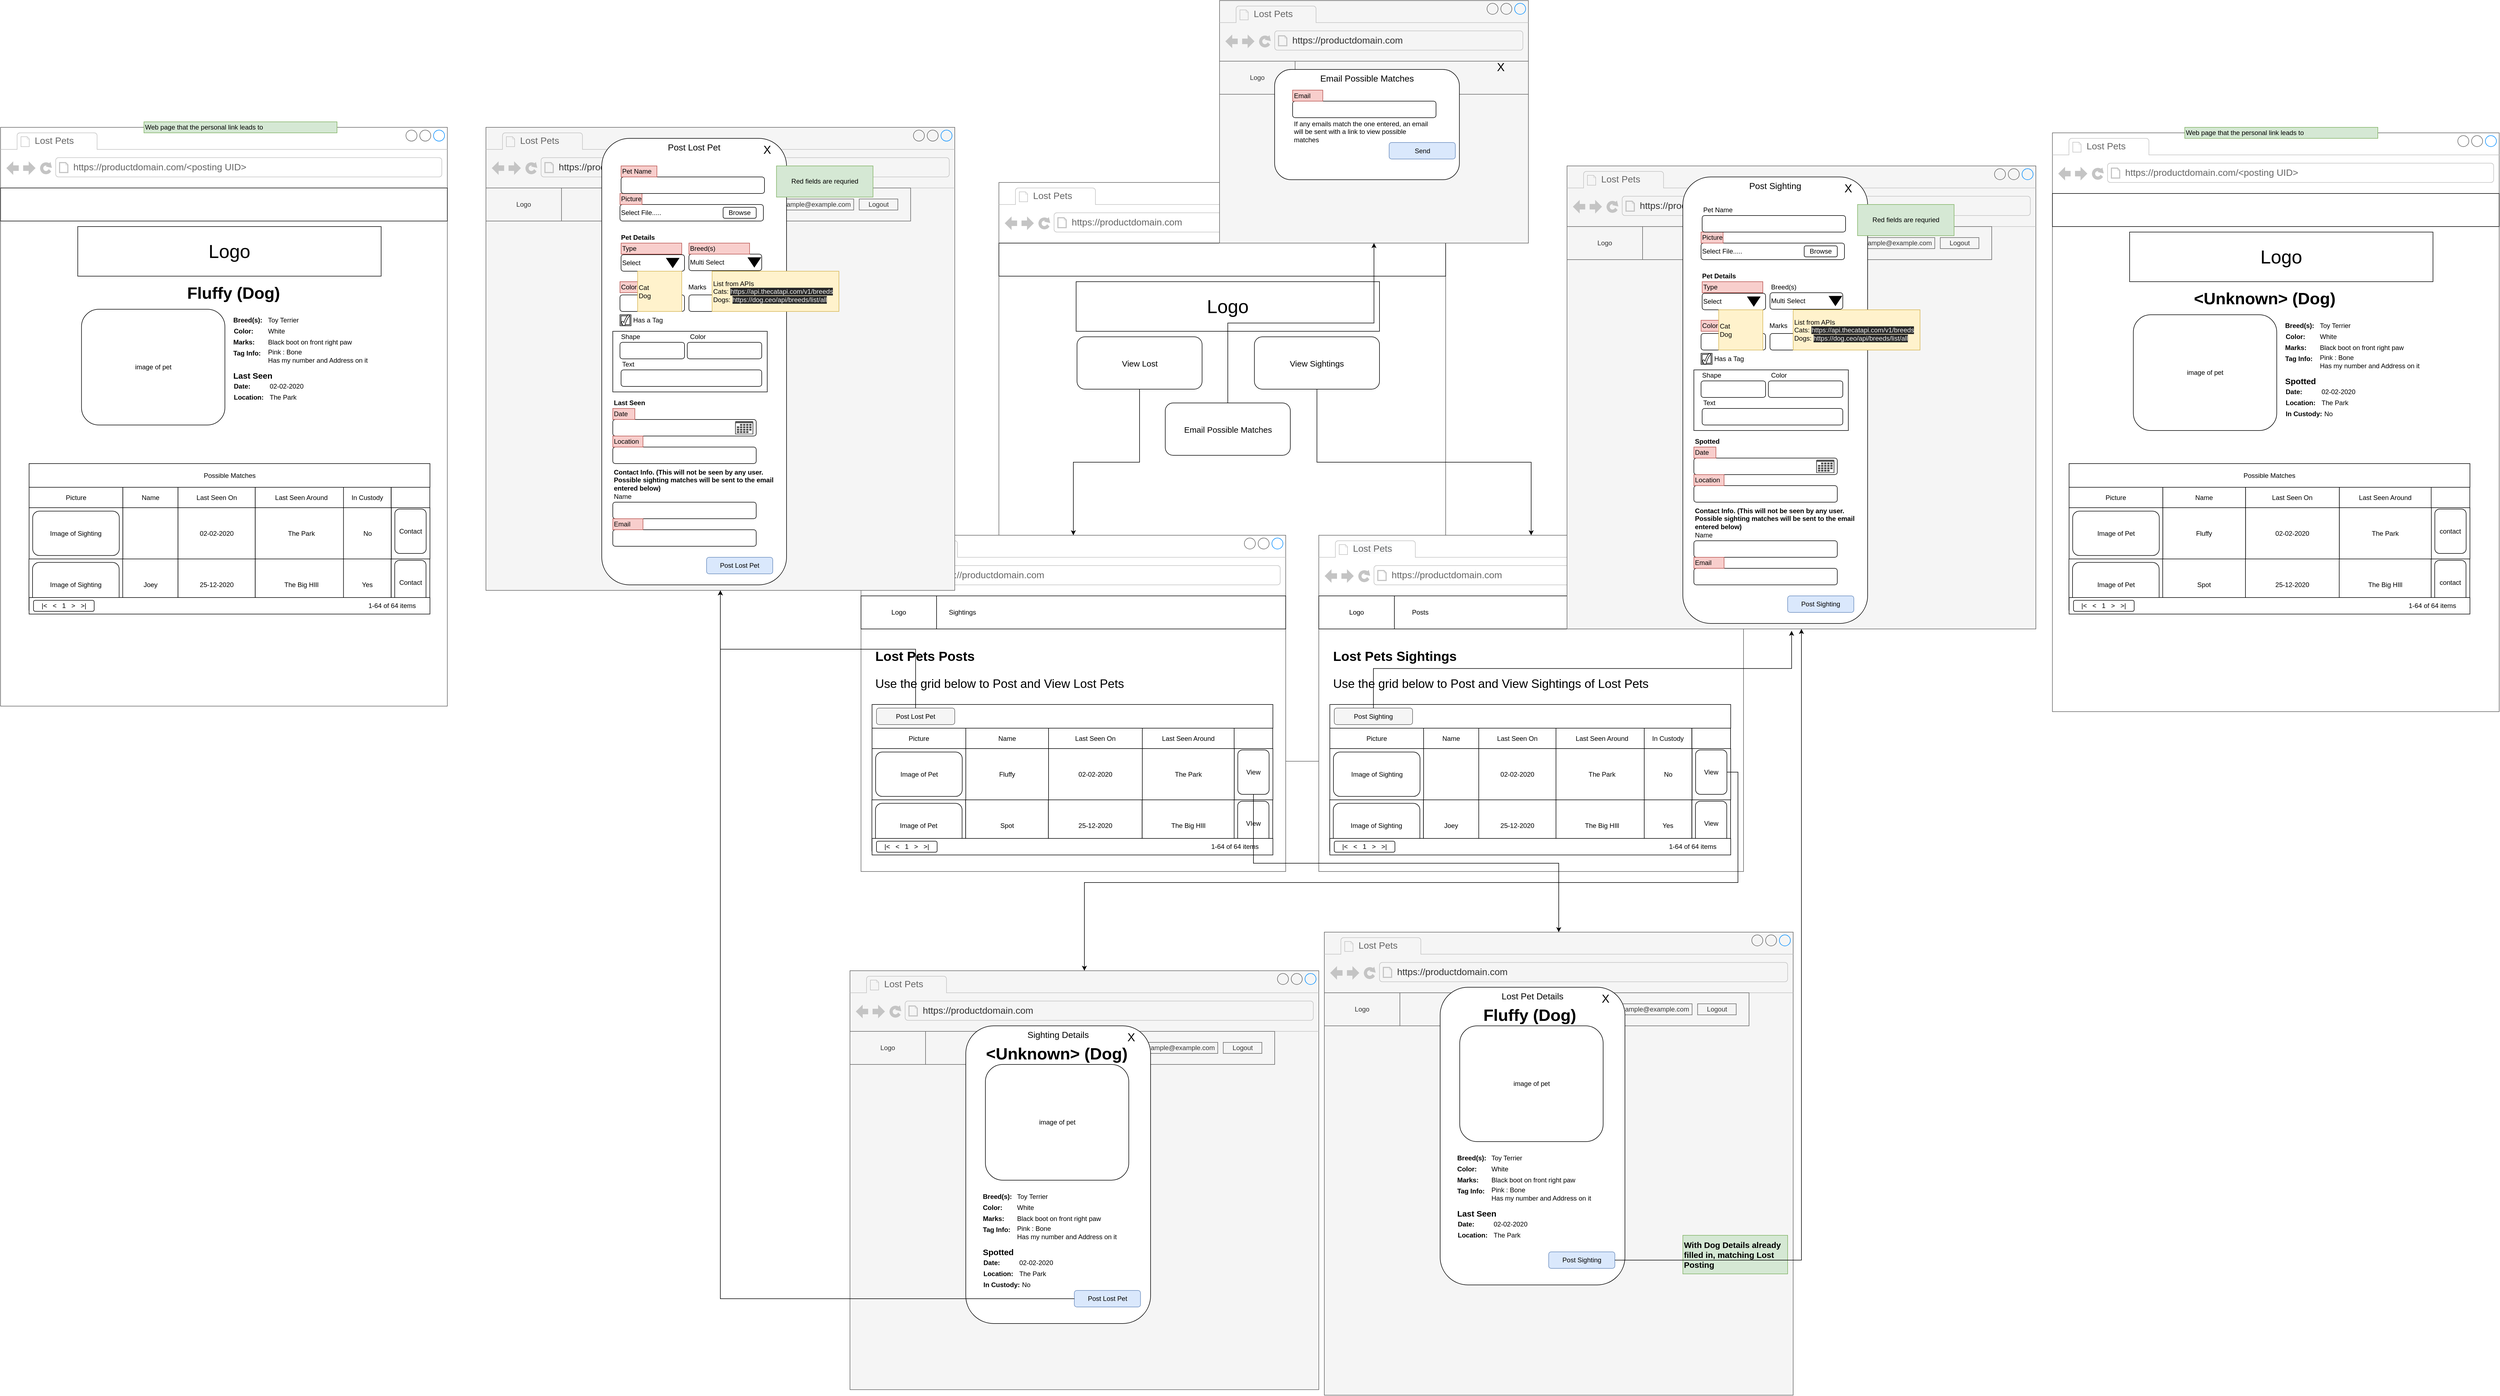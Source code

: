 <mxfile version="15.4.0" type="device"><diagram id="gIREJmB179050wdSMc82" name="Page-1"><mxGraphModel dx="3122" dy="4122" grid="1" gridSize="10" guides="1" tooltips="1" connect="1" arrows="1" fold="1" page="1" pageScale="1" pageWidth="850" pageHeight="1100" math="0" shadow="0"><root><mxCell id="0"/><mxCell id="1" parent="0"/><mxCell id="Uiz0yLbCjp74Jl3fzE-f-178" value="" style="strokeWidth=1;shadow=0;dashed=0;align=center;html=1;shape=mxgraph.mockup.containers.browserWindow;rSize=0;strokeColor=#666666;strokeColor2=#008cff;strokeColor3=#c4c4c4;mainText=,;recursiveResize=0;fontSize=17;fontStyle=1" parent="1" vertex="1"><mxGeometry x="170" y="-2070" width="810" height="1050" as="geometry"/></mxCell><mxCell id="Uiz0yLbCjp74Jl3fzE-f-179" value="Lost Pets" style="strokeWidth=1;shadow=0;dashed=0;align=center;html=1;shape=mxgraph.mockup.containers.anchor;fontSize=17;fontColor=#666666;align=left;" parent="Uiz0yLbCjp74Jl3fzE-f-178" vertex="1"><mxGeometry x="60" y="12" width="110" height="26" as="geometry"/></mxCell><mxCell id="Uiz0yLbCjp74Jl3fzE-f-180" value="https://productdomain.com" style="strokeWidth=1;shadow=0;dashed=0;align=center;html=1;shape=mxgraph.mockup.containers.anchor;rSize=0;fontSize=17;fontColor=#666666;align=left;" parent="Uiz0yLbCjp74Jl3fzE-f-178" vertex="1"><mxGeometry x="130" y="60" width="250" height="26" as="geometry"/></mxCell><mxCell id="Uiz0yLbCjp74Jl3fzE-f-181" value="" style="rounded=0;whiteSpace=wrap;html=1;strokeColor=#000000;" parent="Uiz0yLbCjp74Jl3fzE-f-178" vertex="1"><mxGeometry y="110" width="810" height="60" as="geometry"/></mxCell><mxCell id="Uiz0yLbCjp74Jl3fzE-f-220" value="&lt;font style=&quot;font-size: 15px&quot;&gt;View Sightings&lt;/font&gt;" style="rounded=1;whiteSpace=wrap;html=1;" parent="Uiz0yLbCjp74Jl3fzE-f-178" vertex="1"><mxGeometry x="463.25" y="280" width="226.75" height="95" as="geometry"/></mxCell><mxCell id="HZrwgNhDgT9YqjMa3CrF-2" value="&lt;font style=&quot;font-size: 34px&quot;&gt;Logo&lt;/font&gt;" style="rounded=0;whiteSpace=wrap;html=1;" vertex="1" parent="Uiz0yLbCjp74Jl3fzE-f-178"><mxGeometry x="140" y="180" width="550" height="90" as="geometry"/></mxCell><mxCell id="HZrwgNhDgT9YqjMa3CrF-5" value="&lt;font style=&quot;font-size: 15px&quot;&gt;View Lost&lt;/font&gt;" style="rounded=1;whiteSpace=wrap;html=1;" vertex="1" parent="Uiz0yLbCjp74Jl3fzE-f-178"><mxGeometry x="141.63" y="280" width="226.75" height="95" as="geometry"/></mxCell><mxCell id="HZrwgNhDgT9YqjMa3CrF-605" value="&lt;font style=&quot;font-size: 15px&quot;&gt;Email Possible Matches&lt;/font&gt;" style="rounded=1;whiteSpace=wrap;html=1;" vertex="1" parent="Uiz0yLbCjp74Jl3fzE-f-178"><mxGeometry x="301.62" y="400" width="226.75" height="95" as="geometry"/></mxCell><mxCell id="Uiz0yLbCjp74Jl3fzE-f-508" value="" style="strokeWidth=1;shadow=0;dashed=0;align=center;html=1;shape=mxgraph.mockup.containers.browserWindow;rSize=0;strokeColor=#666666;strokeColor2=#008cff;strokeColor3=#c4c4c4;mainText=,;recursiveResize=0;fontSize=17;fontStyle=1;fillColor=#f5f5f5;fontColor=#333333;" parent="1" vertex="1"><mxGeometry x="760" y="-710" width="850" height="840" as="geometry"/></mxCell><mxCell id="Uiz0yLbCjp74Jl3fzE-f-509" value="&lt;span style=&quot;color: rgb(102 , 102 , 102)&quot;&gt;Lost Pets&lt;/span&gt;" style="strokeWidth=1;shadow=0;dashed=0;align=center;html=1;shape=mxgraph.mockup.containers.anchor;fontSize=17;fontColor=#333333;align=left;fillColor=#f5f5f5;strokeColor=#666666;" parent="Uiz0yLbCjp74Jl3fzE-f-508" vertex="1"><mxGeometry x="60" y="12" width="110" height="26" as="geometry"/></mxCell><mxCell id="Uiz0yLbCjp74Jl3fzE-f-510" value="https://productdomain.com" style="strokeWidth=1;shadow=0;dashed=0;align=center;html=1;shape=mxgraph.mockup.containers.anchor;rSize=0;fontSize=17;fontColor=#333333;align=left;fillColor=#f5f5f5;strokeColor=#666666;" parent="Uiz0yLbCjp74Jl3fzE-f-508" vertex="1"><mxGeometry x="130" y="60" width="250" height="26" as="geometry"/></mxCell><mxCell id="Uiz0yLbCjp74Jl3fzE-f-511" value="" style="rounded=0;whiteSpace=wrap;html=1;strokeColor=#666666;fillColor=#f5f5f5;fontColor=#333333;" parent="Uiz0yLbCjp74Jl3fzE-f-508" vertex="1"><mxGeometry y="110" width="770" height="60" as="geometry"/></mxCell><mxCell id="Uiz0yLbCjp74Jl3fzE-f-512" value="Logo" style="rounded=0;whiteSpace=wrap;html=1;align=center;fillColor=#f5f5f5;strokeColor=#666666;fontColor=#333333;" parent="Uiz0yLbCjp74Jl3fzE-f-508" vertex="1"><mxGeometry y="110" width="137" height="60" as="geometry"/></mxCell><mxCell id="Uiz0yLbCjp74Jl3fzE-f-513" value="Logout" style="text;html=1;strokeColor=#666666;fillColor=#f5f5f5;align=center;verticalAlign=middle;whiteSpace=wrap;rounded=0;fontColor=#333333;" parent="Uiz0yLbCjp74Jl3fzE-f-508" vertex="1"><mxGeometry x="676.75" y="130" width="70" height="20" as="geometry"/></mxCell><mxCell id="Uiz0yLbCjp74Jl3fzE-f-516" value="example@example.com" style="text;html=1;strokeColor=#666666;fillColor=#f5f5f5;align=center;verticalAlign=middle;whiteSpace=wrap;rounded=0;fontColor=#333333;" parent="Uiz0yLbCjp74Jl3fzE-f-508" vertex="1"><mxGeometry x="526.75" y="130" width="140" height="20" as="geometry"/></mxCell><mxCell id="Uiz0yLbCjp74Jl3fzE-f-277" value="Lost Pet Details" style="rounded=1;whiteSpace=wrap;html=1;verticalAlign=top;align=center;fontSize=16;" parent="Uiz0yLbCjp74Jl3fzE-f-508" vertex="1"><mxGeometry x="210" y="100" width="335" height="540" as="geometry"/></mxCell><mxCell id="Uiz0yLbCjp74Jl3fzE-f-278" value="X" style="text;html=1;strokeColor=none;fillColor=none;align=center;verticalAlign=middle;whiteSpace=wrap;rounded=0;fontSize=21;" parent="Uiz0yLbCjp74Jl3fzE-f-508" vertex="1"><mxGeometry x="485" y="100" width="50" height="40" as="geometry"/></mxCell><mxCell id="Uiz0yLbCjp74Jl3fzE-f-286" value="&lt;b&gt;Breed(s):&lt;/b&gt;" style="text;html=1;strokeColor=none;fillColor=none;align=left;verticalAlign=middle;whiteSpace=wrap;rounded=0;fontSize=12;" parent="Uiz0yLbCjp74Jl3fzE-f-508" vertex="1"><mxGeometry x="238.75" y="400" width="61.25" height="20" as="geometry"/></mxCell><mxCell id="Uiz0yLbCjp74Jl3fzE-f-290" value="Post Sighting" style="rounded=1;whiteSpace=wrap;html=1;fillColor=#dae8fc;fontSize=12;align=center;strokeColor=#6c8ebf;" parent="Uiz0yLbCjp74Jl3fzE-f-508" vertex="1"><mxGeometry x="406.75" y="580" width="120" height="30" as="geometry"/></mxCell><mxCell id="HZrwgNhDgT9YqjMa3CrF-218" value="image of pet" style="rounded=1;whiteSpace=wrap;html=1;fontSize=12;align=center;" vertex="1" parent="Uiz0yLbCjp74Jl3fzE-f-508"><mxGeometry x="245.5" y="170" width="260" height="210" as="geometry"/></mxCell><mxCell id="HZrwgNhDgT9YqjMa3CrF-226" value="&lt;b&gt;Color:&lt;/b&gt;" style="text;html=1;strokeColor=none;fillColor=none;align=left;verticalAlign=middle;whiteSpace=wrap;rounded=0;fontSize=12;" vertex="1" parent="Uiz0yLbCjp74Jl3fzE-f-508"><mxGeometry x="239.25" y="420" width="40" height="20" as="geometry"/></mxCell><mxCell id="HZrwgNhDgT9YqjMa3CrF-230" value="&lt;b&gt;Marks:&lt;/b&gt;" style="text;html=1;strokeColor=none;fillColor=none;align=left;verticalAlign=middle;whiteSpace=wrap;rounded=0;fontSize=12;" vertex="1" parent="Uiz0yLbCjp74Jl3fzE-f-508"><mxGeometry x="238.75" y="440" width="40" height="20" as="geometry"/></mxCell><mxCell id="HZrwgNhDgT9YqjMa3CrF-232" value="&lt;font style=&quot;font-size: 15px&quot;&gt;Last Seen&lt;/font&gt;" style="text;html=1;strokeColor=none;fillColor=none;align=left;verticalAlign=middle;whiteSpace=wrap;rounded=0;fontStyle=1" vertex="1" parent="Uiz0yLbCjp74Jl3fzE-f-508"><mxGeometry x="238.75" y="500" width="75" height="20" as="geometry"/></mxCell><mxCell id="HZrwgNhDgT9YqjMa3CrF-237" value="&lt;b&gt;&lt;font style=&quot;font-size: 30px&quot;&gt;Fluffy (Dog)&lt;/font&gt;&lt;/b&gt;" style="text;html=1;strokeColor=none;fillColor=none;align=center;verticalAlign=middle;whiteSpace=wrap;rounded=0;fontSize=12;" vertex="1" parent="Uiz0yLbCjp74Jl3fzE-f-508"><mxGeometry x="245" y="130" width="255" height="40" as="geometry"/></mxCell><mxCell id="HZrwgNhDgT9YqjMa3CrF-294" value="Toy Terrier" style="text;html=1;strokeColor=none;fillColor=none;align=left;verticalAlign=middle;whiteSpace=wrap;rounded=0;fontSize=12;" vertex="1" parent="Uiz0yLbCjp74Jl3fzE-f-508"><mxGeometry x="301.25" y="400" width="110" height="20" as="geometry"/></mxCell><mxCell id="HZrwgNhDgT9YqjMa3CrF-296" value="White" style="text;html=1;strokeColor=none;fillColor=none;align=left;verticalAlign=middle;whiteSpace=wrap;rounded=0;fontSize=12;" vertex="1" parent="Uiz0yLbCjp74Jl3fzE-f-508"><mxGeometry x="301.25" y="420" width="110" height="20" as="geometry"/></mxCell><mxCell id="HZrwgNhDgT9YqjMa3CrF-297" value="Black boot on front right paw" style="text;html=1;strokeColor=none;fillColor=none;align=left;verticalAlign=middle;whiteSpace=wrap;rounded=0;fontSize=12;" vertex="1" parent="Uiz0yLbCjp74Jl3fzE-f-508"><mxGeometry x="301.25" y="440" width="215" height="20" as="geometry"/></mxCell><mxCell id="HZrwgNhDgT9YqjMa3CrF-298" value="&lt;b&gt;Tag Info:&lt;/b&gt;" style="text;html=1;strokeColor=none;fillColor=none;align=left;verticalAlign=middle;whiteSpace=wrap;rounded=0;fontSize=12;" vertex="1" parent="Uiz0yLbCjp74Jl3fzE-f-508"><mxGeometry x="238.75" y="460" width="57.5" height="20" as="geometry"/></mxCell><mxCell id="HZrwgNhDgT9YqjMa3CrF-299" value="Pink : Bone&lt;br&gt;Has my number and Address on it" style="text;html=1;strokeColor=none;fillColor=none;align=left;verticalAlign=middle;whiteSpace=wrap;rounded=0;fontSize=12;" vertex="1" parent="Uiz0yLbCjp74Jl3fzE-f-508"><mxGeometry x="301.25" y="460" width="215" height="30" as="geometry"/></mxCell><mxCell id="HZrwgNhDgT9YqjMa3CrF-301" value="&lt;b&gt;Date:&lt;/b&gt;" style="text;html=1;strokeColor=none;fillColor=none;align=left;verticalAlign=middle;whiteSpace=wrap;rounded=0;fontSize=12;" vertex="1" parent="Uiz0yLbCjp74Jl3fzE-f-508"><mxGeometry x="240" y="520" width="61.25" height="20" as="geometry"/></mxCell><mxCell id="HZrwgNhDgT9YqjMa3CrF-303" value="&lt;b&gt;Location:&lt;/b&gt;" style="text;html=1;strokeColor=none;fillColor=none;align=left;verticalAlign=middle;whiteSpace=wrap;rounded=0;fontSize=12;" vertex="1" parent="Uiz0yLbCjp74Jl3fzE-f-508"><mxGeometry x="240" y="540" width="61.25" height="20" as="geometry"/></mxCell><mxCell id="HZrwgNhDgT9YqjMa3CrF-304" value="02-02-2020" style="text;html=1;strokeColor=none;fillColor=none;align=left;verticalAlign=middle;whiteSpace=wrap;rounded=0;fontSize=12;" vertex="1" parent="Uiz0yLbCjp74Jl3fzE-f-508"><mxGeometry x="305" y="520" width="110" height="20" as="geometry"/></mxCell><mxCell id="HZrwgNhDgT9YqjMa3CrF-305" value="The Park" style="text;html=1;strokeColor=none;fillColor=none;align=left;verticalAlign=middle;whiteSpace=wrap;rounded=0;fontSize=12;" vertex="1" parent="Uiz0yLbCjp74Jl3fzE-f-508"><mxGeometry x="305" y="540" width="110" height="20" as="geometry"/></mxCell><mxCell id="HZrwgNhDgT9YqjMa3CrF-417" value="&lt;font style=&quot;font-size: 15px&quot;&gt;With Dog Details already filled in, matching Lost Posting&lt;/font&gt;" style="text;html=1;strokeColor=#82b366;fillColor=#d5e8d4;align=left;verticalAlign=middle;whiteSpace=wrap;rounded=0;fontStyle=1" vertex="1" parent="Uiz0yLbCjp74Jl3fzE-f-508"><mxGeometry x="650" y="550" width="190" height="70" as="geometry"/></mxCell><mxCell id="HZrwgNhDgT9YqjMa3CrF-7" value="" style="strokeWidth=1;shadow=0;dashed=0;align=center;html=1;shape=mxgraph.mockup.containers.browserWindow;rSize=0;strokeColor=#666666;strokeColor2=#008cff;strokeColor3=#c4c4c4;mainText=,;recursiveResize=0;fontSize=17;fontStyle=1" vertex="1" parent="1"><mxGeometry x="-80" y="-1430" width="770" height="610" as="geometry"/></mxCell><mxCell id="HZrwgNhDgT9YqjMa3CrF-8" value="Product" style="strokeWidth=1;shadow=0;dashed=0;align=center;html=1;shape=mxgraph.mockup.containers.anchor;fontSize=17;fontColor=#666666;align=left;" vertex="1" parent="HZrwgNhDgT9YqjMa3CrF-7"><mxGeometry x="60" y="12" width="110" height="26" as="geometry"/></mxCell><mxCell id="HZrwgNhDgT9YqjMa3CrF-9" value="https://productdomain.com" style="strokeWidth=1;shadow=0;dashed=0;align=center;html=1;shape=mxgraph.mockup.containers.anchor;rSize=0;fontSize=17;fontColor=#666666;align=left;" vertex="1" parent="HZrwgNhDgT9YqjMa3CrF-7"><mxGeometry x="130" y="60" width="250" height="26" as="geometry"/></mxCell><mxCell id="HZrwgNhDgT9YqjMa3CrF-10" value="" style="rounded=0;whiteSpace=wrap;html=1;strokeColor=#000000;" vertex="1" parent="HZrwgNhDgT9YqjMa3CrF-7"><mxGeometry y="110" width="770" height="60" as="geometry"/></mxCell><mxCell id="HZrwgNhDgT9YqjMa3CrF-11" value="Logo" style="rounded=0;whiteSpace=wrap;html=1;align=center;" vertex="1" parent="HZrwgNhDgT9YqjMa3CrF-7"><mxGeometry y="110" width="137" height="60" as="geometry"/></mxCell><mxCell id="HZrwgNhDgT9YqjMa3CrF-12" value="Sightings" style="text;html=1;strokeColor=none;fillColor=none;align=center;verticalAlign=middle;whiteSpace=wrap;rounded=0;" vertex="1" parent="HZrwgNhDgT9YqjMa3CrF-7"><mxGeometry x="149.25" y="130" width="70" height="20" as="geometry"/></mxCell><mxCell id="HZrwgNhDgT9YqjMa3CrF-13" value="Lost Pets Posts" style="text;html=1;strokeColor=none;fillColor=none;align=left;verticalAlign=middle;whiteSpace=wrap;rounded=0;fontSize=24;fontStyle=1" vertex="1" parent="HZrwgNhDgT9YqjMa3CrF-7"><mxGeometry x="24.25" y="200" width="320" height="40" as="geometry"/></mxCell><mxCell id="HZrwgNhDgT9YqjMa3CrF-14" value="Use the grid below to Post and View Lost Pets" style="text;html=1;strokeColor=none;fillColor=none;align=left;verticalAlign=middle;whiteSpace=wrap;rounded=0;fontSize=22;fontStyle=0" vertex="1" parent="HZrwgNhDgT9YqjMa3CrF-7"><mxGeometry x="24.25" y="240" width="695.75" height="60" as="geometry"/></mxCell><mxCell id="HZrwgNhDgT9YqjMa3CrF-16" value="" style="rounded=0;whiteSpace=wrap;html=1;" vertex="1" parent="HZrwgNhDgT9YqjMa3CrF-7"><mxGeometry x="20" y="307" width="726.75" height="43" as="geometry"/></mxCell><mxCell id="HZrwgNhDgT9YqjMa3CrF-17" value="&lt;span style=&quot;color: rgb(0 , 0 , 0)&quot;&gt;Post Lost Pet&lt;/span&gt;" style="rounded=1;whiteSpace=wrap;html=1;fillColor=#f5f5f5;strokeColor=#666666;fontColor=#333333;" vertex="1" parent="HZrwgNhDgT9YqjMa3CrF-7"><mxGeometry x="28" y="313.5" width="142" height="30" as="geometry"/></mxCell><mxCell id="HZrwgNhDgT9YqjMa3CrF-18" value="Picture" style="rounded=0;whiteSpace=wrap;html=1;" vertex="1" parent="HZrwgNhDgT9YqjMa3CrF-7"><mxGeometry x="20" y="350" width="170" height="37" as="geometry"/></mxCell><mxCell id="HZrwgNhDgT9YqjMa3CrF-22" value="Name" style="rounded=0;whiteSpace=wrap;html=1;" vertex="1" parent="HZrwgNhDgT9YqjMa3CrF-7"><mxGeometry x="190" y="350" width="150" height="37" as="geometry"/></mxCell><mxCell id="HZrwgNhDgT9YqjMa3CrF-23" value="" style="rounded=0;whiteSpace=wrap;html=1;" vertex="1" parent="HZrwgNhDgT9YqjMa3CrF-7"><mxGeometry x="20" y="387" width="170" height="93" as="geometry"/></mxCell><mxCell id="HZrwgNhDgT9YqjMa3CrF-24" value="Fluffy" style="rounded=0;whiteSpace=wrap;html=1;" vertex="1" parent="HZrwgNhDgT9YqjMa3CrF-7"><mxGeometry x="190" y="387" width="150" height="93" as="geometry"/></mxCell><mxCell id="HZrwgNhDgT9YqjMa3CrF-45" value="Last Seen On" style="rounded=0;whiteSpace=wrap;html=1;" vertex="1" parent="HZrwgNhDgT9YqjMa3CrF-7"><mxGeometry x="340" y="350" width="170" height="37" as="geometry"/></mxCell><mxCell id="HZrwgNhDgT9YqjMa3CrF-46" value="02-02-2020" style="rounded=0;whiteSpace=wrap;html=1;" vertex="1" parent="HZrwgNhDgT9YqjMa3CrF-7"><mxGeometry x="340" y="387" width="170" height="93" as="geometry"/></mxCell><mxCell id="HZrwgNhDgT9YqjMa3CrF-51" value="Last Seen Around" style="rounded=0;whiteSpace=wrap;html=1;" vertex="1" parent="HZrwgNhDgT9YqjMa3CrF-7"><mxGeometry x="510" y="350" width="166.75" height="37" as="geometry"/></mxCell><mxCell id="HZrwgNhDgT9YqjMa3CrF-52" value="The Park" style="rounded=0;whiteSpace=wrap;html=1;" vertex="1" parent="HZrwgNhDgT9YqjMa3CrF-7"><mxGeometry x="510" y="387" width="166.75" height="93" as="geometry"/></mxCell><mxCell id="HZrwgNhDgT9YqjMa3CrF-75" value="" style="rounded=0;whiteSpace=wrap;html=1;" vertex="1" parent="HZrwgNhDgT9YqjMa3CrF-7"><mxGeometry x="676.5" y="350" width="70" height="37" as="geometry"/></mxCell><mxCell id="HZrwgNhDgT9YqjMa3CrF-90" value="" style="rounded=0;whiteSpace=wrap;html=1;" vertex="1" parent="HZrwgNhDgT9YqjMa3CrF-7"><mxGeometry x="676.75" y="387" width="70" height="93" as="geometry"/></mxCell><mxCell id="HZrwgNhDgT9YqjMa3CrF-94" value="View" style="rounded=1;whiteSpace=wrap;html=1;" vertex="1" parent="HZrwgNhDgT9YqjMa3CrF-7"><mxGeometry x="683.12" y="389.5" width="56.75" height="80.5" as="geometry"/></mxCell><mxCell id="HZrwgNhDgT9YqjMa3CrF-171" value="Image of Pet" style="rounded=1;whiteSpace=wrap;html=1;" vertex="1" parent="HZrwgNhDgT9YqjMa3CrF-7"><mxGeometry x="26.5" y="393.25" width="157" height="80.5" as="geometry"/></mxCell><mxCell id="HZrwgNhDgT9YqjMa3CrF-172" value="" style="rounded=0;whiteSpace=wrap;html=1;" vertex="1" parent="HZrwgNhDgT9YqjMa3CrF-7"><mxGeometry x="19.75" y="480" width="170" height="93" as="geometry"/></mxCell><mxCell id="HZrwgNhDgT9YqjMa3CrF-173" value="Spot" style="rounded=0;whiteSpace=wrap;html=1;" vertex="1" parent="HZrwgNhDgT9YqjMa3CrF-7"><mxGeometry x="189.75" y="480" width="150" height="93" as="geometry"/></mxCell><mxCell id="HZrwgNhDgT9YqjMa3CrF-174" value="25-12-2020" style="rounded=0;whiteSpace=wrap;html=1;" vertex="1" parent="HZrwgNhDgT9YqjMa3CrF-7"><mxGeometry x="339.75" y="480" width="170" height="93" as="geometry"/></mxCell><mxCell id="HZrwgNhDgT9YqjMa3CrF-175" value="The Big HIll" style="rounded=0;whiteSpace=wrap;html=1;" vertex="1" parent="HZrwgNhDgT9YqjMa3CrF-7"><mxGeometry x="509.75" y="480" width="166.75" height="93" as="geometry"/></mxCell><mxCell id="HZrwgNhDgT9YqjMa3CrF-176" value="" style="rounded=0;whiteSpace=wrap;html=1;" vertex="1" parent="HZrwgNhDgT9YqjMa3CrF-7"><mxGeometry x="676.5" y="480" width="70" height="93" as="geometry"/></mxCell><mxCell id="HZrwgNhDgT9YqjMa3CrF-177" value="VIew" style="rounded=1;whiteSpace=wrap;html=1;" vertex="1" parent="HZrwgNhDgT9YqjMa3CrF-7"><mxGeometry x="682.87" y="482.5" width="56.75" height="80.5" as="geometry"/></mxCell><mxCell id="HZrwgNhDgT9YqjMa3CrF-178" value="Image of Pet" style="rounded=1;whiteSpace=wrap;html=1;" vertex="1" parent="HZrwgNhDgT9YqjMa3CrF-7"><mxGeometry x="26.25" y="486.25" width="157" height="80.5" as="geometry"/></mxCell><mxCell id="HZrwgNhDgT9YqjMa3CrF-19" value="" style="rounded=0;whiteSpace=wrap;html=1;" vertex="1" parent="HZrwgNhDgT9YqjMa3CrF-7"><mxGeometry x="20" y="550" width="726.75" height="30" as="geometry"/></mxCell><mxCell id="HZrwgNhDgT9YqjMa3CrF-20" value="|&amp;lt;&amp;nbsp; &amp;nbsp;&amp;lt;&amp;nbsp; &amp;nbsp;1&amp;nbsp; &amp;nbsp;&amp;gt;&amp;nbsp; &amp;nbsp;&amp;gt;|" style="rounded=1;whiteSpace=wrap;html=1;" vertex="1" parent="HZrwgNhDgT9YqjMa3CrF-7"><mxGeometry x="28" y="555" width="110" height="20" as="geometry"/></mxCell><mxCell id="HZrwgNhDgT9YqjMa3CrF-21" value="1-64 of 64 items" style="text;html=1;strokeColor=none;fillColor=none;align=center;verticalAlign=middle;whiteSpace=wrap;rounded=0;" vertex="1" parent="HZrwgNhDgT9YqjMa3CrF-7"><mxGeometry x="633.25" y="555" width="90" height="20" as="geometry"/></mxCell><mxCell id="HZrwgNhDgT9YqjMa3CrF-87" style="edgeStyle=orthogonalEdgeStyle;rounded=0;orthogonalLoop=1;jettySize=auto;html=1;exitX=0.5;exitY=1;exitDx=0;exitDy=0;" edge="1" parent="1" source="HZrwgNhDgT9YqjMa3CrF-5" target="HZrwgNhDgT9YqjMa3CrF-7"><mxGeometry relative="1" as="geometry"/></mxCell><mxCell id="HZrwgNhDgT9YqjMa3CrF-179" value="" style="strokeWidth=1;shadow=0;dashed=0;align=center;html=1;shape=mxgraph.mockup.containers.browserWindow;rSize=0;strokeColor=#666666;strokeColor2=#008cff;strokeColor3=#c4c4c4;mainText=,;recursiveResize=0;fontSize=17;fontStyle=1" vertex="1" parent="1"><mxGeometry x="750" y="-1430" width="770" height="610" as="geometry"/></mxCell><mxCell id="HZrwgNhDgT9YqjMa3CrF-180" value="&#10;&#10;&lt;span style=&quot;color: rgb(102, 102, 102); font-family: helvetica; font-size: 17px; font-style: normal; font-weight: 400; letter-spacing: normal; text-align: left; text-indent: 0px; text-transform: none; word-spacing: 0px; background-color: rgb(248, 249, 250); display: inline; float: none;&quot;&gt;Lost Pets&lt;/span&gt;&#10;&#10;" style="strokeWidth=1;shadow=0;dashed=0;align=center;html=1;shape=mxgraph.mockup.containers.anchor;fontSize=17;fontColor=#666666;align=left;" vertex="1" parent="HZrwgNhDgT9YqjMa3CrF-179"><mxGeometry x="60" y="12" width="110" height="26" as="geometry"/></mxCell><mxCell id="HZrwgNhDgT9YqjMa3CrF-181" value="https://productdomain.com" style="strokeWidth=1;shadow=0;dashed=0;align=center;html=1;shape=mxgraph.mockup.containers.anchor;rSize=0;fontSize=17;fontColor=#666666;align=left;" vertex="1" parent="HZrwgNhDgT9YqjMa3CrF-179"><mxGeometry x="130" y="60" width="250" height="26" as="geometry"/></mxCell><mxCell id="HZrwgNhDgT9YqjMa3CrF-182" value="" style="rounded=0;whiteSpace=wrap;html=1;strokeColor=#000000;" vertex="1" parent="HZrwgNhDgT9YqjMa3CrF-179"><mxGeometry y="110" width="770" height="60" as="geometry"/></mxCell><mxCell id="HZrwgNhDgT9YqjMa3CrF-183" value="Logo" style="rounded=0;whiteSpace=wrap;html=1;align=center;" vertex="1" parent="HZrwgNhDgT9YqjMa3CrF-179"><mxGeometry y="110" width="137" height="60" as="geometry"/></mxCell><mxCell id="HZrwgNhDgT9YqjMa3CrF-185" value="Lost Pets Sightings" style="text;html=1;strokeColor=none;fillColor=none;align=left;verticalAlign=middle;whiteSpace=wrap;rounded=0;fontSize=24;fontStyle=1" vertex="1" parent="HZrwgNhDgT9YqjMa3CrF-179"><mxGeometry x="24.25" y="200" width="320" height="40" as="geometry"/></mxCell><mxCell id="HZrwgNhDgT9YqjMa3CrF-186" value="Use the grid below to Post and View Sightings of Lost Pets" style="text;html=1;strokeColor=none;fillColor=none;align=left;verticalAlign=middle;whiteSpace=wrap;rounded=0;fontSize=22;fontStyle=0" vertex="1" parent="HZrwgNhDgT9YqjMa3CrF-179"><mxGeometry x="24.25" y="240" width="695.75" height="60" as="geometry"/></mxCell><mxCell id="HZrwgNhDgT9YqjMa3CrF-188" value="" style="rounded=0;whiteSpace=wrap;html=1;" vertex="1" parent="HZrwgNhDgT9YqjMa3CrF-179"><mxGeometry x="20" y="307" width="726.75" height="43" as="geometry"/></mxCell><mxCell id="HZrwgNhDgT9YqjMa3CrF-189" value="&lt;span style=&quot;color: rgb(0 , 0 , 0)&quot;&gt;Post Sighting&lt;/span&gt;" style="rounded=1;whiteSpace=wrap;html=1;fillColor=#f5f5f5;strokeColor=#666666;fontColor=#333333;" vertex="1" parent="HZrwgNhDgT9YqjMa3CrF-179"><mxGeometry x="28" y="313.5" width="142" height="30" as="geometry"/></mxCell><mxCell id="HZrwgNhDgT9YqjMa3CrF-190" value="Picture" style="rounded=0;whiteSpace=wrap;html=1;" vertex="1" parent="HZrwgNhDgT9YqjMa3CrF-179"><mxGeometry x="20" y="350" width="170" height="37" as="geometry"/></mxCell><mxCell id="HZrwgNhDgT9YqjMa3CrF-191" value="Name" style="rounded=0;whiteSpace=wrap;html=1;" vertex="1" parent="HZrwgNhDgT9YqjMa3CrF-179"><mxGeometry x="190" y="350" width="100" height="37" as="geometry"/></mxCell><mxCell id="HZrwgNhDgT9YqjMa3CrF-192" value="" style="rounded=0;whiteSpace=wrap;html=1;" vertex="1" parent="HZrwgNhDgT9YqjMa3CrF-179"><mxGeometry x="20" y="387" width="170" height="93" as="geometry"/></mxCell><mxCell id="HZrwgNhDgT9YqjMa3CrF-193" value="" style="rounded=0;whiteSpace=wrap;html=1;" vertex="1" parent="HZrwgNhDgT9YqjMa3CrF-179"><mxGeometry x="190" y="387" width="100" height="93" as="geometry"/></mxCell><mxCell id="HZrwgNhDgT9YqjMa3CrF-194" value="Last Seen On" style="rounded=0;whiteSpace=wrap;html=1;" vertex="1" parent="HZrwgNhDgT9YqjMa3CrF-179"><mxGeometry x="290" y="350" width="140" height="37" as="geometry"/></mxCell><mxCell id="HZrwgNhDgT9YqjMa3CrF-195" value="02-02-2020" style="rounded=0;whiteSpace=wrap;html=1;" vertex="1" parent="HZrwgNhDgT9YqjMa3CrF-179"><mxGeometry x="290" y="387" width="140" height="93" as="geometry"/></mxCell><mxCell id="HZrwgNhDgT9YqjMa3CrF-196" value="Last Seen Around" style="rounded=0;whiteSpace=wrap;html=1;" vertex="1" parent="HZrwgNhDgT9YqjMa3CrF-179"><mxGeometry x="430" y="350" width="166.75" height="37" as="geometry"/></mxCell><mxCell id="HZrwgNhDgT9YqjMa3CrF-197" value="The Park" style="rounded=0;whiteSpace=wrap;html=1;" vertex="1" parent="HZrwgNhDgT9YqjMa3CrF-179"><mxGeometry x="430" y="387" width="166.75" height="93" as="geometry"/></mxCell><mxCell id="HZrwgNhDgT9YqjMa3CrF-198" value="" style="rounded=0;whiteSpace=wrap;html=1;" vertex="1" parent="HZrwgNhDgT9YqjMa3CrF-179"><mxGeometry x="676.5" y="350" width="70" height="37" as="geometry"/></mxCell><mxCell id="HZrwgNhDgT9YqjMa3CrF-199" value="" style="rounded=0;whiteSpace=wrap;html=1;" vertex="1" parent="HZrwgNhDgT9YqjMa3CrF-179"><mxGeometry x="676.75" y="387" width="70" height="93" as="geometry"/></mxCell><mxCell id="HZrwgNhDgT9YqjMa3CrF-200" value="View" style="rounded=1;whiteSpace=wrap;html=1;" vertex="1" parent="HZrwgNhDgT9YqjMa3CrF-179"><mxGeometry x="683.12" y="389.5" width="56.75" height="80.5" as="geometry"/></mxCell><mxCell id="HZrwgNhDgT9YqjMa3CrF-201" value="Image of Sighting" style="rounded=1;whiteSpace=wrap;html=1;" vertex="1" parent="HZrwgNhDgT9YqjMa3CrF-179"><mxGeometry x="26.5" y="393.25" width="157" height="80.5" as="geometry"/></mxCell><mxCell id="HZrwgNhDgT9YqjMa3CrF-202" value="" style="rounded=0;whiteSpace=wrap;html=1;" vertex="1" parent="HZrwgNhDgT9YqjMa3CrF-179"><mxGeometry x="19.75" y="480" width="170" height="93" as="geometry"/></mxCell><mxCell id="HZrwgNhDgT9YqjMa3CrF-203" value="Joey" style="rounded=0;whiteSpace=wrap;html=1;" vertex="1" parent="HZrwgNhDgT9YqjMa3CrF-179"><mxGeometry x="189.75" y="480" width="100.25" height="93" as="geometry"/></mxCell><mxCell id="HZrwgNhDgT9YqjMa3CrF-204" value="25-12-2020" style="rounded=0;whiteSpace=wrap;html=1;" vertex="1" parent="HZrwgNhDgT9YqjMa3CrF-179"><mxGeometry x="290" y="480" width="140" height="93" as="geometry"/></mxCell><mxCell id="HZrwgNhDgT9YqjMa3CrF-205" value="The Big HIll" style="rounded=0;whiteSpace=wrap;html=1;" vertex="1" parent="HZrwgNhDgT9YqjMa3CrF-179"><mxGeometry x="430" y="480" width="166.75" height="93" as="geometry"/></mxCell><mxCell id="HZrwgNhDgT9YqjMa3CrF-206" value="" style="rounded=0;whiteSpace=wrap;html=1;" vertex="1" parent="HZrwgNhDgT9YqjMa3CrF-179"><mxGeometry x="676.5" y="480" width="70" height="93" as="geometry"/></mxCell><mxCell id="HZrwgNhDgT9YqjMa3CrF-207" value="View" style="rounded=1;whiteSpace=wrap;html=1;" vertex="1" parent="HZrwgNhDgT9YqjMa3CrF-179"><mxGeometry x="682.87" y="482.5" width="56.75" height="80.5" as="geometry"/></mxCell><mxCell id="HZrwgNhDgT9YqjMa3CrF-208" value="Image of Sighting" style="rounded=1;whiteSpace=wrap;html=1;" vertex="1" parent="HZrwgNhDgT9YqjMa3CrF-179"><mxGeometry x="26.25" y="486.25" width="157" height="80.5" as="geometry"/></mxCell><mxCell id="HZrwgNhDgT9YqjMa3CrF-212" value="In Custody" style="rounded=0;whiteSpace=wrap;html=1;" vertex="1" parent="HZrwgNhDgT9YqjMa3CrF-179"><mxGeometry x="590" y="350" width="86.25" height="37" as="geometry"/></mxCell><mxCell id="HZrwgNhDgT9YqjMa3CrF-213" value="No" style="rounded=0;whiteSpace=wrap;html=1;" vertex="1" parent="HZrwgNhDgT9YqjMa3CrF-179"><mxGeometry x="590" y="387" width="86.5" height="93" as="geometry"/></mxCell><mxCell id="HZrwgNhDgT9YqjMa3CrF-215" value="Yes" style="rounded=0;whiteSpace=wrap;html=1;" vertex="1" parent="HZrwgNhDgT9YqjMa3CrF-179"><mxGeometry x="590" y="480" width="86.25" height="93" as="geometry"/></mxCell><mxCell id="HZrwgNhDgT9YqjMa3CrF-209" value="" style="rounded=0;whiteSpace=wrap;html=1;" vertex="1" parent="HZrwgNhDgT9YqjMa3CrF-179"><mxGeometry x="20" y="550" width="726.75" height="30" as="geometry"/></mxCell><mxCell id="HZrwgNhDgT9YqjMa3CrF-210" value="|&amp;lt;&amp;nbsp; &amp;nbsp;&amp;lt;&amp;nbsp; &amp;nbsp;1&amp;nbsp; &amp;nbsp;&amp;gt;&amp;nbsp; &amp;nbsp;&amp;gt;|" style="rounded=1;whiteSpace=wrap;html=1;" vertex="1" parent="HZrwgNhDgT9YqjMa3CrF-179"><mxGeometry x="28" y="555" width="110" height="20" as="geometry"/></mxCell><mxCell id="HZrwgNhDgT9YqjMa3CrF-211" value="1-64 of 64 items" style="text;html=1;strokeColor=none;fillColor=none;align=center;verticalAlign=middle;whiteSpace=wrap;rounded=0;" vertex="1" parent="HZrwgNhDgT9YqjMa3CrF-179"><mxGeometry x="633.25" y="555" width="90" height="20" as="geometry"/></mxCell><mxCell id="HZrwgNhDgT9YqjMa3CrF-217" value="Posts" style="text;html=1;strokeColor=none;fillColor=none;align=center;verticalAlign=middle;whiteSpace=wrap;rounded=0;" vertex="1" parent="HZrwgNhDgT9YqjMa3CrF-179"><mxGeometry x="149.25" y="130" width="70" height="20" as="geometry"/></mxCell><mxCell id="HZrwgNhDgT9YqjMa3CrF-249" value="" style="strokeWidth=1;shadow=0;dashed=0;align=center;html=1;shape=mxgraph.mockup.containers.browserWindow;rSize=0;strokeColor=#666666;strokeColor2=#008cff;strokeColor3=#c4c4c4;mainText=,;recursiveResize=0;fontSize=17;fontStyle=1;fillColor=#f5f5f5;fontColor=#333333;" vertex="1" parent="1"><mxGeometry x="-760" y="-2170" width="850" height="840" as="geometry"/></mxCell><mxCell id="HZrwgNhDgT9YqjMa3CrF-250" value="&lt;span style=&quot;color: rgb(102 , 102 , 102)&quot;&gt;Lost Pets&lt;/span&gt;" style="strokeWidth=1;shadow=0;dashed=0;align=center;html=1;shape=mxgraph.mockup.containers.anchor;fontSize=17;fontColor=#333333;align=left;fillColor=#f5f5f5;strokeColor=#666666;" vertex="1" parent="HZrwgNhDgT9YqjMa3CrF-249"><mxGeometry x="60" y="12" width="110" height="26" as="geometry"/></mxCell><mxCell id="HZrwgNhDgT9YqjMa3CrF-251" value="https://productdomain.com" style="strokeWidth=1;shadow=0;dashed=0;align=center;html=1;shape=mxgraph.mockup.containers.anchor;rSize=0;fontSize=17;fontColor=#333333;align=left;fillColor=#f5f5f5;strokeColor=#666666;" vertex="1" parent="HZrwgNhDgT9YqjMa3CrF-249"><mxGeometry x="130" y="60" width="250" height="26" as="geometry"/></mxCell><mxCell id="HZrwgNhDgT9YqjMa3CrF-252" value="" style="rounded=0;whiteSpace=wrap;html=1;strokeColor=#666666;fillColor=#f5f5f5;fontColor=#333333;" vertex="1" parent="HZrwgNhDgT9YqjMa3CrF-249"><mxGeometry y="110" width="770" height="60" as="geometry"/></mxCell><mxCell id="HZrwgNhDgT9YqjMa3CrF-253" value="Logo" style="rounded=0;whiteSpace=wrap;html=1;align=center;fillColor=#f5f5f5;strokeColor=#666666;fontColor=#333333;" vertex="1" parent="HZrwgNhDgT9YqjMa3CrF-249"><mxGeometry y="110" width="137" height="60" as="geometry"/></mxCell><mxCell id="HZrwgNhDgT9YqjMa3CrF-254" value="Logout" style="text;html=1;strokeColor=#666666;fillColor=#f5f5f5;align=center;verticalAlign=middle;whiteSpace=wrap;rounded=0;fontColor=#333333;" vertex="1" parent="HZrwgNhDgT9YqjMa3CrF-249"><mxGeometry x="676.75" y="130" width="70" height="20" as="geometry"/></mxCell><mxCell id="HZrwgNhDgT9YqjMa3CrF-255" value="example@example.com" style="text;html=1;strokeColor=#666666;fillColor=#f5f5f5;align=center;verticalAlign=middle;whiteSpace=wrap;rounded=0;fontColor=#333333;" vertex="1" parent="HZrwgNhDgT9YqjMa3CrF-249"><mxGeometry x="526.75" y="130" width="140" height="20" as="geometry"/></mxCell><mxCell id="HZrwgNhDgT9YqjMa3CrF-256" value="Post Lost Pet" style="rounded=1;whiteSpace=wrap;html=1;verticalAlign=top;align=center;fontSize=16;" vertex="1" parent="HZrwgNhDgT9YqjMa3CrF-249"><mxGeometry x="210" y="20" width="335" height="810" as="geometry"/></mxCell><mxCell id="HZrwgNhDgT9YqjMa3CrF-257" value="Multi Select" style="rounded=1;whiteSpace=wrap;html=1;fontSize=12;align=left;" vertex="1" parent="HZrwgNhDgT9YqjMa3CrF-249"><mxGeometry x="368" y="230" width="132" height="30" as="geometry"/></mxCell><mxCell id="HZrwgNhDgT9YqjMa3CrF-258" value="X" style="text;html=1;strokeColor=none;fillColor=none;align=center;verticalAlign=middle;whiteSpace=wrap;rounded=0;fontSize=21;" vertex="1" parent="HZrwgNhDgT9YqjMa3CrF-249"><mxGeometry x="485" y="20" width="50" height="40" as="geometry"/></mxCell><mxCell id="HZrwgNhDgT9YqjMa3CrF-259" value="Breed(s)" style="text;html=1;strokeColor=#b85450;fillColor=#f8cecc;align=left;verticalAlign=middle;whiteSpace=wrap;rounded=0;fontSize=12;" vertex="1" parent="HZrwgNhDgT9YqjMa3CrF-249"><mxGeometry x="368" y="210" width="110" height="20" as="geometry"/></mxCell><mxCell id="HZrwgNhDgT9YqjMa3CrF-260" value="" style="triangle;whiteSpace=wrap;html=1;rounded=0;fillColor=#000000;fontSize=12;align=left;rotation=90;" vertex="1" parent="HZrwgNhDgT9YqjMa3CrF-249"><mxGeometry x="478" y="233.5" width="17.25" height="23" as="geometry"/></mxCell><mxCell id="HZrwgNhDgT9YqjMa3CrF-261" value="Post Lost Pet" style="rounded=1;whiteSpace=wrap;html=1;fillColor=#dae8fc;fontSize=12;align=center;strokeColor=#6c8ebf;" vertex="1" parent="HZrwgNhDgT9YqjMa3CrF-249"><mxGeometry x="400" y="780" width="120" height="30" as="geometry"/></mxCell><mxCell id="HZrwgNhDgT9YqjMa3CrF-262" value="Pet Details" style="text;html=1;strokeColor=none;fillColor=none;align=left;verticalAlign=middle;whiteSpace=wrap;rounded=0;fontStyle=1" vertex="1" parent="HZrwgNhDgT9YqjMa3CrF-249"><mxGeometry x="243" y="190" width="75" height="20" as="geometry"/></mxCell><mxCell id="HZrwgNhDgT9YqjMa3CrF-263" value="Select File....." style="rounded=1;whiteSpace=wrap;html=1;fontSize=12;align=left;" vertex="1" parent="HZrwgNhDgT9YqjMa3CrF-249"><mxGeometry x="243" y="140" width="260" height="30" as="geometry"/></mxCell><mxCell id="HZrwgNhDgT9YqjMa3CrF-264" value="Picture" style="text;html=1;strokeColor=#b85450;fillColor=#f8cecc;align=left;verticalAlign=middle;whiteSpace=wrap;rounded=0;fontSize=12;" vertex="1" parent="HZrwgNhDgT9YqjMa3CrF-249"><mxGeometry x="243" y="120" width="40" height="20" as="geometry"/></mxCell><mxCell id="HZrwgNhDgT9YqjMa3CrF-265" value="Browse" style="rounded=1;whiteSpace=wrap;html=1;" vertex="1" parent="HZrwgNhDgT9YqjMa3CrF-249"><mxGeometry x="430" y="145" width="60" height="20" as="geometry"/></mxCell><mxCell id="HZrwgNhDgT9YqjMa3CrF-266" value="Select" style="rounded=1;whiteSpace=wrap;html=1;fontSize=12;align=left;" vertex="1" parent="HZrwgNhDgT9YqjMa3CrF-249"><mxGeometry x="245" y="231" width="115" height="30" as="geometry"/></mxCell><mxCell id="HZrwgNhDgT9YqjMa3CrF-267" value="Type" style="text;html=1;strokeColor=#b85450;fillColor=#f8cecc;align=left;verticalAlign=middle;whiteSpace=wrap;rounded=0;fontSize=12;" vertex="1" parent="HZrwgNhDgT9YqjMa3CrF-249"><mxGeometry x="245" y="210" width="110" height="20" as="geometry"/></mxCell><mxCell id="HZrwgNhDgT9YqjMa3CrF-268" value="" style="triangle;whiteSpace=wrap;html=1;rounded=0;fillColor=#000000;fontSize=12;align=left;rotation=90;" vertex="1" parent="HZrwgNhDgT9YqjMa3CrF-249"><mxGeometry x="330" y="234.5" width="17.25" height="23" as="geometry"/></mxCell><mxCell id="HZrwgNhDgT9YqjMa3CrF-269" value="" style="rounded=1;whiteSpace=wrap;html=1;fontSize=12;align=left;" vertex="1" parent="HZrwgNhDgT9YqjMa3CrF-249"><mxGeometry x="243" y="304" width="117" height="30" as="geometry"/></mxCell><mxCell id="HZrwgNhDgT9YqjMa3CrF-270" value="Color" style="text;html=1;strokeColor=#b85450;fillColor=#f8cecc;align=left;verticalAlign=middle;whiteSpace=wrap;rounded=0;fontSize=12;" vertex="1" parent="HZrwgNhDgT9YqjMa3CrF-249"><mxGeometry x="243" y="280" width="40" height="20" as="geometry"/></mxCell><mxCell id="HZrwgNhDgT9YqjMa3CrF-271" value="" style="rounded=1;whiteSpace=wrap;html=1;fontSize=12;align=left;" vertex="1" parent="HZrwgNhDgT9YqjMa3CrF-249"><mxGeometry x="368" y="304" width="132" height="30" as="geometry"/></mxCell><mxCell id="HZrwgNhDgT9YqjMa3CrF-272" value="Marks" style="text;html=1;align=left;verticalAlign=middle;whiteSpace=wrap;rounded=0;fontSize=12;" vertex="1" parent="HZrwgNhDgT9YqjMa3CrF-249"><mxGeometry x="365" y="280" width="40" height="20" as="geometry"/></mxCell><mxCell id="HZrwgNhDgT9YqjMa3CrF-273" value="Cat&lt;br&gt;Dog" style="rounded=0;whiteSpace=wrap;html=1;fontSize=12;align=left;fillColor=#fff2cc;strokeColor=#d6b656;" vertex="1" parent="HZrwgNhDgT9YqjMa3CrF-249"><mxGeometry x="275" y="261" width="80" height="73" as="geometry"/></mxCell><mxCell id="HZrwgNhDgT9YqjMa3CrF-274" value="List from APIs&lt;br&gt;Cats:&amp;nbsp;&lt;span style=&quot;color: rgb(240 , 240 , 240) ; font-family: &amp;#34;opensans&amp;#34; , &amp;#34;helvetica&amp;#34; , &amp;#34;arial&amp;#34; , sans-serif ; background-color: rgb(40 , 40 , 40)&quot;&gt;https://api.thecatapi.com/v1/breeds&lt;br&gt;&lt;/span&gt;Dogs:&amp;nbsp;&lt;span style=&quot;color: rgb(240 , 240 , 240) ; font-family: &amp;#34;opensans&amp;#34; , &amp;#34;helvetica&amp;#34; , &amp;#34;arial&amp;#34; , sans-serif ; background-color: rgb(40 , 40 , 40)&quot;&gt;https://dog.ceo/api/breeds/list/all&lt;/span&gt;" style="rounded=0;whiteSpace=wrap;html=1;fontSize=12;align=left;fillColor=#fff2cc;strokeColor=#d6b656;" vertex="1" parent="HZrwgNhDgT9YqjMa3CrF-249"><mxGeometry x="410" y="261" width="230" height="73" as="geometry"/></mxCell><mxCell id="HZrwgNhDgT9YqjMa3CrF-275" value="Last Seen" style="text;html=1;strokeColor=none;fillColor=none;align=left;verticalAlign=middle;whiteSpace=wrap;rounded=0;fontStyle=1" vertex="1" parent="HZrwgNhDgT9YqjMa3CrF-249"><mxGeometry x="230" y="490" width="75" height="20" as="geometry"/></mxCell><mxCell id="HZrwgNhDgT9YqjMa3CrF-276" value="" style="shape=ext;double=1;whiteSpace=wrap;html=1;aspect=fixed;" vertex="1" parent="HZrwgNhDgT9YqjMa3CrF-249"><mxGeometry x="243" y="340" width="20" height="20" as="geometry"/></mxCell><mxCell id="HZrwgNhDgT9YqjMa3CrF-277" value="Has a Tag" style="text;html=1;strokeColor=none;fillColor=none;align=left;verticalAlign=middle;whiteSpace=wrap;rounded=0;fontSize=12;" vertex="1" parent="HZrwgNhDgT9YqjMa3CrF-249"><mxGeometry x="265" y="340" width="65" height="20" as="geometry"/></mxCell><mxCell id="HZrwgNhDgT9YqjMa3CrF-278" value="" style="verticalLabelPosition=bottom;verticalAlign=top;html=1;shape=mxgraph.basic.tick" vertex="1" parent="HZrwgNhDgT9YqjMa3CrF-249"><mxGeometry x="245.5" y="340" width="15" height="20" as="geometry"/></mxCell><mxCell id="HZrwgNhDgT9YqjMa3CrF-279" value="" style="rounded=1;whiteSpace=wrap;html=1;fontSize=12;align=left;" vertex="1" parent="HZrwgNhDgT9YqjMa3CrF-249"><mxGeometry x="245" y="90" width="260" height="30" as="geometry"/></mxCell><mxCell id="HZrwgNhDgT9YqjMa3CrF-280" value="Pet Name" style="text;html=1;strokeColor=#b85450;fillColor=#f8cecc;align=left;verticalAlign=middle;whiteSpace=wrap;rounded=0;fontSize=12;" vertex="1" parent="HZrwgNhDgT9YqjMa3CrF-249"><mxGeometry x="245" y="70" width="65" height="20" as="geometry"/></mxCell><mxCell id="HZrwgNhDgT9YqjMa3CrF-281" value="" style="rounded=0;whiteSpace=wrap;html=1;" vertex="1" parent="HZrwgNhDgT9YqjMa3CrF-249"><mxGeometry x="230" y="370" width="280" height="110" as="geometry"/></mxCell><mxCell id="HZrwgNhDgT9YqjMa3CrF-282" value="" style="rounded=1;whiteSpace=wrap;html=1;fontSize=12;align=left;" vertex="1" parent="HZrwgNhDgT9YqjMa3CrF-249"><mxGeometry x="243" y="390" width="117" height="30" as="geometry"/></mxCell><mxCell id="HZrwgNhDgT9YqjMa3CrF-283" value="Shape" style="text;html=1;strokeColor=none;fillColor=none;align=left;verticalAlign=middle;whiteSpace=wrap;rounded=0;fontSize=12;" vertex="1" parent="HZrwgNhDgT9YqjMa3CrF-249"><mxGeometry x="243" y="370" width="40" height="20" as="geometry"/></mxCell><mxCell id="HZrwgNhDgT9YqjMa3CrF-284" value="" style="rounded=1;whiteSpace=wrap;html=1;fontSize=12;align=left;" vertex="1" parent="HZrwgNhDgT9YqjMa3CrF-249"><mxGeometry x="365" y="390" width="135" height="30" as="geometry"/></mxCell><mxCell id="HZrwgNhDgT9YqjMa3CrF-285" value="Color" style="text;html=1;strokeColor=none;fillColor=none;align=left;verticalAlign=middle;whiteSpace=wrap;rounded=0;fontSize=12;" vertex="1" parent="HZrwgNhDgT9YqjMa3CrF-249"><mxGeometry x="368" y="370" width="40" height="20" as="geometry"/></mxCell><mxCell id="HZrwgNhDgT9YqjMa3CrF-286" value="Text" style="text;html=1;strokeColor=none;fillColor=none;align=left;verticalAlign=middle;whiteSpace=wrap;rounded=0;fontSize=12;" vertex="1" parent="HZrwgNhDgT9YqjMa3CrF-249"><mxGeometry x="245" y="420" width="40" height="20" as="geometry"/></mxCell><mxCell id="HZrwgNhDgT9YqjMa3CrF-287" value="" style="rounded=1;whiteSpace=wrap;html=1;fontSize=12;align=left;" vertex="1" parent="HZrwgNhDgT9YqjMa3CrF-249"><mxGeometry x="245" y="440" width="255" height="30" as="geometry"/></mxCell><mxCell id="HZrwgNhDgT9YqjMa3CrF-288" value="" style="rounded=1;whiteSpace=wrap;html=1;fontSize=12;align=left;" vertex="1" parent="HZrwgNhDgT9YqjMa3CrF-249"><mxGeometry x="230" y="530" width="260" height="30" as="geometry"/></mxCell><mxCell id="HZrwgNhDgT9YqjMa3CrF-289" value="Date" style="text;html=1;strokeColor=#b85450;fillColor=#f8cecc;align=left;verticalAlign=middle;whiteSpace=wrap;rounded=0;fontSize=12;" vertex="1" parent="HZrwgNhDgT9YqjMa3CrF-249"><mxGeometry x="230" y="510" width="40" height="20" as="geometry"/></mxCell><mxCell id="HZrwgNhDgT9YqjMa3CrF-290" value="" style="rounded=1;whiteSpace=wrap;html=1;fontSize=12;align=left;" vertex="1" parent="HZrwgNhDgT9YqjMa3CrF-249"><mxGeometry x="230" y="580" width="260" height="30" as="geometry"/></mxCell><mxCell id="HZrwgNhDgT9YqjMa3CrF-291" value="Location" style="text;html=1;strokeColor=#b85450;fillColor=#f8cecc;align=left;verticalAlign=middle;whiteSpace=wrap;rounded=0;fontSize=12;" vertex="1" parent="HZrwgNhDgT9YqjMa3CrF-249"><mxGeometry x="230" y="560" width="54.75" height="20" as="geometry"/></mxCell><mxCell id="HZrwgNhDgT9YqjMa3CrF-292" value="" style="pointerEvents=1;shadow=0;dashed=0;html=1;strokeColor=none;fillColor=#505050;labelPosition=center;verticalLabelPosition=bottom;verticalAlign=top;outlineConnect=0;align=center;shape=mxgraph.office.concepts.calendar;" vertex="1" parent="HZrwgNhDgT9YqjMa3CrF-249"><mxGeometry x="451.75" y="533" width="33" height="24" as="geometry"/></mxCell><mxCell id="HZrwgNhDgT9YqjMa3CrF-307" value="Red fields are requried" style="text;html=1;strokeColor=#82b366;fillColor=#d5e8d4;align=center;verticalAlign=middle;whiteSpace=wrap;rounded=0;fontSize=12;" vertex="1" parent="HZrwgNhDgT9YqjMa3CrF-249"><mxGeometry x="526.75" y="70" width="175" height="56.5" as="geometry"/></mxCell><mxCell id="HZrwgNhDgT9YqjMa3CrF-357" value="" style="rounded=1;whiteSpace=wrap;html=1;fontSize=12;align=left;" vertex="1" parent="HZrwgNhDgT9YqjMa3CrF-249"><mxGeometry x="230" y="680" width="260" height="30" as="geometry"/></mxCell><mxCell id="HZrwgNhDgT9YqjMa3CrF-358" value="Name" style="text;html=1;align=left;verticalAlign=middle;whiteSpace=wrap;rounded=0;fontSize=12;" vertex="1" parent="HZrwgNhDgT9YqjMa3CrF-249"><mxGeometry x="230" y="660" width="40" height="20" as="geometry"/></mxCell><mxCell id="HZrwgNhDgT9YqjMa3CrF-359" value="" style="rounded=1;whiteSpace=wrap;html=1;fontSize=12;align=left;" vertex="1" parent="HZrwgNhDgT9YqjMa3CrF-249"><mxGeometry x="230" y="730" width="260" height="30" as="geometry"/></mxCell><mxCell id="HZrwgNhDgT9YqjMa3CrF-360" value="Email" style="text;html=1;strokeColor=#b85450;fillColor=#f8cecc;align=left;verticalAlign=middle;whiteSpace=wrap;rounded=0;fontSize=12;" vertex="1" parent="HZrwgNhDgT9YqjMa3CrF-249"><mxGeometry x="230" y="710" width="54.75" height="20" as="geometry"/></mxCell><mxCell id="HZrwgNhDgT9YqjMa3CrF-362" value="Contact Info. (This will not be seen by any user. Possible sighting matches will be sent to the email entered below)" style="text;html=1;strokeColor=none;fillColor=none;align=left;verticalAlign=middle;whiteSpace=wrap;rounded=0;fontStyle=1" vertex="1" parent="HZrwgNhDgT9YqjMa3CrF-249"><mxGeometry x="230" y="620" width="310" height="40" as="geometry"/></mxCell><mxCell id="HZrwgNhDgT9YqjMa3CrF-293" style="edgeStyle=orthogonalEdgeStyle;rounded=0;orthogonalLoop=1;jettySize=auto;html=1;exitX=0.5;exitY=0;exitDx=0;exitDy=0;" edge="1" parent="1" source="HZrwgNhDgT9YqjMa3CrF-17" target="HZrwgNhDgT9YqjMa3CrF-249"><mxGeometry relative="1" as="geometry"/></mxCell><mxCell id="HZrwgNhDgT9YqjMa3CrF-306" style="edgeStyle=orthogonalEdgeStyle;rounded=0;orthogonalLoop=1;jettySize=auto;html=1;exitX=0.5;exitY=1;exitDx=0;exitDy=0;" edge="1" parent="1" source="HZrwgNhDgT9YqjMa3CrF-94" target="Uiz0yLbCjp74Jl3fzE-f-508"><mxGeometry relative="1" as="geometry"/></mxCell><mxCell id="HZrwgNhDgT9YqjMa3CrF-363" value="" style="strokeWidth=1;shadow=0;dashed=0;align=center;html=1;shape=mxgraph.mockup.containers.browserWindow;rSize=0;strokeColor=#666666;strokeColor2=#008cff;strokeColor3=#c4c4c4;mainText=,;recursiveResize=0;fontSize=17;fontStyle=1;fillColor=#f5f5f5;fontColor=#333333;" vertex="1" parent="1"><mxGeometry x="1200" y="-2100" width="850" height="840" as="geometry"/></mxCell><mxCell id="HZrwgNhDgT9YqjMa3CrF-364" value="&lt;span style=&quot;color: rgb(102 , 102 , 102)&quot;&gt;Lost Pets&lt;/span&gt;" style="strokeWidth=1;shadow=0;dashed=0;align=center;html=1;shape=mxgraph.mockup.containers.anchor;fontSize=17;fontColor=#333333;align=left;fillColor=#f5f5f5;strokeColor=#666666;" vertex="1" parent="HZrwgNhDgT9YqjMa3CrF-363"><mxGeometry x="60" y="12" width="110" height="26" as="geometry"/></mxCell><mxCell id="HZrwgNhDgT9YqjMa3CrF-365" value="https://productdomain.com" style="strokeWidth=1;shadow=0;dashed=0;align=center;html=1;shape=mxgraph.mockup.containers.anchor;rSize=0;fontSize=17;fontColor=#333333;align=left;fillColor=#f5f5f5;strokeColor=#666666;" vertex="1" parent="HZrwgNhDgT9YqjMa3CrF-363"><mxGeometry x="130" y="60" width="250" height="26" as="geometry"/></mxCell><mxCell id="HZrwgNhDgT9YqjMa3CrF-366" value="" style="rounded=0;whiteSpace=wrap;html=1;strokeColor=#666666;fillColor=#f5f5f5;fontColor=#333333;" vertex="1" parent="HZrwgNhDgT9YqjMa3CrF-363"><mxGeometry y="110" width="770" height="60" as="geometry"/></mxCell><mxCell id="HZrwgNhDgT9YqjMa3CrF-367" value="Logo" style="rounded=0;whiteSpace=wrap;html=1;align=center;fillColor=#f5f5f5;strokeColor=#666666;fontColor=#333333;" vertex="1" parent="HZrwgNhDgT9YqjMa3CrF-363"><mxGeometry y="110" width="137" height="60" as="geometry"/></mxCell><mxCell id="HZrwgNhDgT9YqjMa3CrF-368" value="Logout" style="text;html=1;strokeColor=#666666;fillColor=#f5f5f5;align=center;verticalAlign=middle;whiteSpace=wrap;rounded=0;fontColor=#333333;" vertex="1" parent="HZrwgNhDgT9YqjMa3CrF-363"><mxGeometry x="676.75" y="130" width="70" height="20" as="geometry"/></mxCell><mxCell id="HZrwgNhDgT9YqjMa3CrF-369" value="example@example.com" style="text;html=1;strokeColor=#666666;fillColor=#f5f5f5;align=center;verticalAlign=middle;whiteSpace=wrap;rounded=0;fontColor=#333333;" vertex="1" parent="HZrwgNhDgT9YqjMa3CrF-363"><mxGeometry x="526.75" y="130" width="140" height="20" as="geometry"/></mxCell><mxCell id="HZrwgNhDgT9YqjMa3CrF-370" value="Post Sighting" style="rounded=1;whiteSpace=wrap;html=1;verticalAlign=top;align=center;fontSize=16;" vertex="1" parent="HZrwgNhDgT9YqjMa3CrF-363"><mxGeometry x="210" y="20" width="335" height="810" as="geometry"/></mxCell><mxCell id="HZrwgNhDgT9YqjMa3CrF-371" value="Multi Select" style="rounded=1;whiteSpace=wrap;html=1;fontSize=12;align=left;" vertex="1" parent="HZrwgNhDgT9YqjMa3CrF-363"><mxGeometry x="368" y="230" width="132" height="30" as="geometry"/></mxCell><mxCell id="HZrwgNhDgT9YqjMa3CrF-372" value="X" style="text;html=1;strokeColor=none;fillColor=none;align=center;verticalAlign=middle;whiteSpace=wrap;rounded=0;fontSize=21;" vertex="1" parent="HZrwgNhDgT9YqjMa3CrF-363"><mxGeometry x="485" y="20" width="50" height="40" as="geometry"/></mxCell><mxCell id="HZrwgNhDgT9YqjMa3CrF-373" value="Breed(s)" style="text;html=1;align=left;verticalAlign=middle;whiteSpace=wrap;rounded=0;fontSize=12;" vertex="1" parent="HZrwgNhDgT9YqjMa3CrF-363"><mxGeometry x="368" y="210" width="110" height="20" as="geometry"/></mxCell><mxCell id="HZrwgNhDgT9YqjMa3CrF-374" value="" style="triangle;whiteSpace=wrap;html=1;rounded=0;fillColor=#000000;fontSize=12;align=left;rotation=90;" vertex="1" parent="HZrwgNhDgT9YqjMa3CrF-363"><mxGeometry x="478" y="233.5" width="17.25" height="23" as="geometry"/></mxCell><mxCell id="HZrwgNhDgT9YqjMa3CrF-375" value="Post Sighting" style="rounded=1;whiteSpace=wrap;html=1;fillColor=#dae8fc;fontSize=12;align=center;strokeColor=#6c8ebf;" vertex="1" parent="HZrwgNhDgT9YqjMa3CrF-363"><mxGeometry x="400" y="780" width="120" height="30" as="geometry"/></mxCell><mxCell id="HZrwgNhDgT9YqjMa3CrF-376" value="Pet Details" style="text;html=1;strokeColor=none;fillColor=none;align=left;verticalAlign=middle;whiteSpace=wrap;rounded=0;fontStyle=1" vertex="1" parent="HZrwgNhDgT9YqjMa3CrF-363"><mxGeometry x="243" y="190" width="75" height="20" as="geometry"/></mxCell><mxCell id="HZrwgNhDgT9YqjMa3CrF-377" value="Select File....." style="rounded=1;whiteSpace=wrap;html=1;fontSize=12;align=left;" vertex="1" parent="HZrwgNhDgT9YqjMa3CrF-363"><mxGeometry x="243" y="140" width="260" height="30" as="geometry"/></mxCell><mxCell id="HZrwgNhDgT9YqjMa3CrF-378" value="Picture" style="text;html=1;strokeColor=#b85450;fillColor=#f8cecc;align=left;verticalAlign=middle;whiteSpace=wrap;rounded=0;fontSize=12;" vertex="1" parent="HZrwgNhDgT9YqjMa3CrF-363"><mxGeometry x="243" y="120" width="40" height="20" as="geometry"/></mxCell><mxCell id="HZrwgNhDgT9YqjMa3CrF-379" value="Browse" style="rounded=1;whiteSpace=wrap;html=1;" vertex="1" parent="HZrwgNhDgT9YqjMa3CrF-363"><mxGeometry x="430" y="145" width="60" height="20" as="geometry"/></mxCell><mxCell id="HZrwgNhDgT9YqjMa3CrF-380" value="Select" style="rounded=1;whiteSpace=wrap;html=1;fontSize=12;align=left;" vertex="1" parent="HZrwgNhDgT9YqjMa3CrF-363"><mxGeometry x="245" y="231" width="115" height="30" as="geometry"/></mxCell><mxCell id="HZrwgNhDgT9YqjMa3CrF-381" value="Type" style="text;html=1;strokeColor=#b85450;fillColor=#f8cecc;align=left;verticalAlign=middle;whiteSpace=wrap;rounded=0;fontSize=12;" vertex="1" parent="HZrwgNhDgT9YqjMa3CrF-363"><mxGeometry x="245" y="210" width="110" height="20" as="geometry"/></mxCell><mxCell id="HZrwgNhDgT9YqjMa3CrF-382" value="" style="triangle;whiteSpace=wrap;html=1;rounded=0;fillColor=#000000;fontSize=12;align=left;rotation=90;" vertex="1" parent="HZrwgNhDgT9YqjMa3CrF-363"><mxGeometry x="330" y="234.5" width="17.25" height="23" as="geometry"/></mxCell><mxCell id="HZrwgNhDgT9YqjMa3CrF-383" value="" style="rounded=1;whiteSpace=wrap;html=1;fontSize=12;align=left;" vertex="1" parent="HZrwgNhDgT9YqjMa3CrF-363"><mxGeometry x="243" y="304" width="117" height="30" as="geometry"/></mxCell><mxCell id="HZrwgNhDgT9YqjMa3CrF-384" value="Color" style="text;html=1;strokeColor=#b85450;fillColor=#f8cecc;align=left;verticalAlign=middle;whiteSpace=wrap;rounded=0;fontSize=12;" vertex="1" parent="HZrwgNhDgT9YqjMa3CrF-363"><mxGeometry x="243" y="280" width="40" height="20" as="geometry"/></mxCell><mxCell id="HZrwgNhDgT9YqjMa3CrF-385" value="" style="rounded=1;whiteSpace=wrap;html=1;fontSize=12;align=left;" vertex="1" parent="HZrwgNhDgT9YqjMa3CrF-363"><mxGeometry x="368" y="304" width="132" height="30" as="geometry"/></mxCell><mxCell id="HZrwgNhDgT9YqjMa3CrF-386" value="Marks" style="text;html=1;align=left;verticalAlign=middle;whiteSpace=wrap;rounded=0;fontSize=12;" vertex="1" parent="HZrwgNhDgT9YqjMa3CrF-363"><mxGeometry x="365" y="280" width="40" height="20" as="geometry"/></mxCell><mxCell id="HZrwgNhDgT9YqjMa3CrF-387" value="Cat&lt;br&gt;Dog" style="rounded=0;whiteSpace=wrap;html=1;fontSize=12;align=left;fillColor=#fff2cc;strokeColor=#d6b656;" vertex="1" parent="HZrwgNhDgT9YqjMa3CrF-363"><mxGeometry x="275" y="261" width="80" height="73" as="geometry"/></mxCell><mxCell id="HZrwgNhDgT9YqjMa3CrF-388" value="List from APIs&lt;br&gt;Cats:&amp;nbsp;&lt;span style=&quot;color: rgb(240 , 240 , 240) ; font-family: &amp;#34;opensans&amp;#34; , &amp;#34;helvetica&amp;#34; , &amp;#34;arial&amp;#34; , sans-serif ; background-color: rgb(40 , 40 , 40)&quot;&gt;https://api.thecatapi.com/v1/breeds&lt;br&gt;&lt;/span&gt;Dogs:&amp;nbsp;&lt;span style=&quot;color: rgb(240 , 240 , 240) ; font-family: &amp;#34;opensans&amp;#34; , &amp;#34;helvetica&amp;#34; , &amp;#34;arial&amp;#34; , sans-serif ; background-color: rgb(40 , 40 , 40)&quot;&gt;https://dog.ceo/api/breeds/list/all&lt;/span&gt;" style="rounded=0;whiteSpace=wrap;html=1;fontSize=12;align=left;fillColor=#fff2cc;strokeColor=#d6b656;" vertex="1" parent="HZrwgNhDgT9YqjMa3CrF-363"><mxGeometry x="410" y="261" width="230" height="73" as="geometry"/></mxCell><mxCell id="HZrwgNhDgT9YqjMa3CrF-389" value="Spotted" style="text;html=1;strokeColor=none;fillColor=none;align=left;verticalAlign=middle;whiteSpace=wrap;rounded=0;fontStyle=1" vertex="1" parent="HZrwgNhDgT9YqjMa3CrF-363"><mxGeometry x="230" y="490" width="75" height="20" as="geometry"/></mxCell><mxCell id="HZrwgNhDgT9YqjMa3CrF-390" value="" style="shape=ext;double=1;whiteSpace=wrap;html=1;aspect=fixed;" vertex="1" parent="HZrwgNhDgT9YqjMa3CrF-363"><mxGeometry x="243" y="340" width="20" height="20" as="geometry"/></mxCell><mxCell id="HZrwgNhDgT9YqjMa3CrF-391" value="Has a Tag" style="text;html=1;strokeColor=none;fillColor=none;align=left;verticalAlign=middle;whiteSpace=wrap;rounded=0;fontSize=12;" vertex="1" parent="HZrwgNhDgT9YqjMa3CrF-363"><mxGeometry x="265" y="340" width="65" height="20" as="geometry"/></mxCell><mxCell id="HZrwgNhDgT9YqjMa3CrF-392" value="" style="verticalLabelPosition=bottom;verticalAlign=top;html=1;shape=mxgraph.basic.tick" vertex="1" parent="HZrwgNhDgT9YqjMa3CrF-363"><mxGeometry x="245.5" y="340" width="15" height="20" as="geometry"/></mxCell><mxCell id="HZrwgNhDgT9YqjMa3CrF-393" value="" style="rounded=1;whiteSpace=wrap;html=1;fontSize=12;align=left;" vertex="1" parent="HZrwgNhDgT9YqjMa3CrF-363"><mxGeometry x="245" y="90" width="260" height="30" as="geometry"/></mxCell><mxCell id="HZrwgNhDgT9YqjMa3CrF-394" value="Pet Name" style="text;html=1;align=left;verticalAlign=middle;whiteSpace=wrap;rounded=0;fontSize=12;" vertex="1" parent="HZrwgNhDgT9YqjMa3CrF-363"><mxGeometry x="245" y="70" width="75" height="20" as="geometry"/></mxCell><mxCell id="HZrwgNhDgT9YqjMa3CrF-395" value="" style="rounded=0;whiteSpace=wrap;html=1;" vertex="1" parent="HZrwgNhDgT9YqjMa3CrF-363"><mxGeometry x="230" y="370" width="280" height="110" as="geometry"/></mxCell><mxCell id="HZrwgNhDgT9YqjMa3CrF-396" value="" style="rounded=1;whiteSpace=wrap;html=1;fontSize=12;align=left;" vertex="1" parent="HZrwgNhDgT9YqjMa3CrF-363"><mxGeometry x="243" y="390" width="117" height="30" as="geometry"/></mxCell><mxCell id="HZrwgNhDgT9YqjMa3CrF-397" value="Shape" style="text;html=1;strokeColor=none;fillColor=none;align=left;verticalAlign=middle;whiteSpace=wrap;rounded=0;fontSize=12;" vertex="1" parent="HZrwgNhDgT9YqjMa3CrF-363"><mxGeometry x="243" y="370" width="40" height="20" as="geometry"/></mxCell><mxCell id="HZrwgNhDgT9YqjMa3CrF-398" value="" style="rounded=1;whiteSpace=wrap;html=1;fontSize=12;align=left;" vertex="1" parent="HZrwgNhDgT9YqjMa3CrF-363"><mxGeometry x="365" y="390" width="135" height="30" as="geometry"/></mxCell><mxCell id="HZrwgNhDgT9YqjMa3CrF-399" value="Color" style="text;html=1;strokeColor=none;fillColor=none;align=left;verticalAlign=middle;whiteSpace=wrap;rounded=0;fontSize=12;" vertex="1" parent="HZrwgNhDgT9YqjMa3CrF-363"><mxGeometry x="368" y="370" width="40" height="20" as="geometry"/></mxCell><mxCell id="HZrwgNhDgT9YqjMa3CrF-400" value="Text" style="text;html=1;strokeColor=none;fillColor=none;align=left;verticalAlign=middle;whiteSpace=wrap;rounded=0;fontSize=12;" vertex="1" parent="HZrwgNhDgT9YqjMa3CrF-363"><mxGeometry x="245" y="420" width="40" height="20" as="geometry"/></mxCell><mxCell id="HZrwgNhDgT9YqjMa3CrF-401" value="" style="rounded=1;whiteSpace=wrap;html=1;fontSize=12;align=left;" vertex="1" parent="HZrwgNhDgT9YqjMa3CrF-363"><mxGeometry x="245" y="440" width="255" height="30" as="geometry"/></mxCell><mxCell id="HZrwgNhDgT9YqjMa3CrF-402" value="" style="rounded=1;whiteSpace=wrap;html=1;fontSize=12;align=left;" vertex="1" parent="HZrwgNhDgT9YqjMa3CrF-363"><mxGeometry x="230" y="530" width="260" height="30" as="geometry"/></mxCell><mxCell id="HZrwgNhDgT9YqjMa3CrF-403" value="Date" style="text;html=1;strokeColor=#b85450;fillColor=#f8cecc;align=left;verticalAlign=middle;whiteSpace=wrap;rounded=0;fontSize=12;" vertex="1" parent="HZrwgNhDgT9YqjMa3CrF-363"><mxGeometry x="230" y="510" width="40" height="20" as="geometry"/></mxCell><mxCell id="HZrwgNhDgT9YqjMa3CrF-404" value="" style="rounded=1;whiteSpace=wrap;html=1;fontSize=12;align=left;" vertex="1" parent="HZrwgNhDgT9YqjMa3CrF-363"><mxGeometry x="230" y="580" width="260" height="30" as="geometry"/></mxCell><mxCell id="HZrwgNhDgT9YqjMa3CrF-405" value="Location" style="text;html=1;strokeColor=#b85450;fillColor=#f8cecc;align=left;verticalAlign=middle;whiteSpace=wrap;rounded=0;fontSize=12;" vertex="1" parent="HZrwgNhDgT9YqjMa3CrF-363"><mxGeometry x="230" y="560" width="54.75" height="20" as="geometry"/></mxCell><mxCell id="HZrwgNhDgT9YqjMa3CrF-406" value="" style="pointerEvents=1;shadow=0;dashed=0;html=1;strokeColor=none;fillColor=#505050;labelPosition=center;verticalLabelPosition=bottom;verticalAlign=top;outlineConnect=0;align=center;shape=mxgraph.office.concepts.calendar;" vertex="1" parent="HZrwgNhDgT9YqjMa3CrF-363"><mxGeometry x="451.75" y="533" width="33" height="24" as="geometry"/></mxCell><mxCell id="HZrwgNhDgT9YqjMa3CrF-407" value="Red fields are requried" style="text;html=1;strokeColor=#82b366;fillColor=#d5e8d4;align=center;verticalAlign=middle;whiteSpace=wrap;rounded=0;fontSize=12;" vertex="1" parent="HZrwgNhDgT9YqjMa3CrF-363"><mxGeometry x="526.75" y="70" width="175" height="56.5" as="geometry"/></mxCell><mxCell id="HZrwgNhDgT9YqjMa3CrF-408" value="" style="rounded=1;whiteSpace=wrap;html=1;fontSize=12;align=left;" vertex="1" parent="HZrwgNhDgT9YqjMa3CrF-363"><mxGeometry x="230" y="680" width="260" height="30" as="geometry"/></mxCell><mxCell id="HZrwgNhDgT9YqjMa3CrF-409" value="Name" style="text;html=1;align=left;verticalAlign=middle;whiteSpace=wrap;rounded=0;fontSize=12;" vertex="1" parent="HZrwgNhDgT9YqjMa3CrF-363"><mxGeometry x="230" y="660" width="40" height="20" as="geometry"/></mxCell><mxCell id="HZrwgNhDgT9YqjMa3CrF-410" value="" style="rounded=1;whiteSpace=wrap;html=1;fontSize=12;align=left;" vertex="1" parent="HZrwgNhDgT9YqjMa3CrF-363"><mxGeometry x="230" y="730" width="260" height="30" as="geometry"/></mxCell><mxCell id="HZrwgNhDgT9YqjMa3CrF-411" value="Email" style="text;html=1;strokeColor=#b85450;fillColor=#f8cecc;align=left;verticalAlign=middle;whiteSpace=wrap;rounded=0;fontSize=12;" vertex="1" parent="HZrwgNhDgT9YqjMa3CrF-363"><mxGeometry x="230" y="710" width="54.75" height="20" as="geometry"/></mxCell><mxCell id="HZrwgNhDgT9YqjMa3CrF-412" value="Contact Info. (This will not be seen by any user. Possible sighting matches will be sent to the email entered below)" style="text;html=1;strokeColor=none;fillColor=none;align=left;verticalAlign=middle;whiteSpace=wrap;rounded=0;fontStyle=1" vertex="1" parent="HZrwgNhDgT9YqjMa3CrF-363"><mxGeometry x="230" y="620" width="310" height="40" as="geometry"/></mxCell><mxCell id="HZrwgNhDgT9YqjMa3CrF-414" style="edgeStyle=orthogonalEdgeStyle;rounded=0;orthogonalLoop=1;jettySize=auto;html=1;exitX=0.5;exitY=0;exitDx=0;exitDy=0;entryX=0.479;entryY=1.004;entryDx=0;entryDy=0;entryPerimeter=0;" edge="1" parent="1" source="HZrwgNhDgT9YqjMa3CrF-189" target="HZrwgNhDgT9YqjMa3CrF-363"><mxGeometry relative="1" as="geometry"/></mxCell><mxCell id="HZrwgNhDgT9YqjMa3CrF-471" value="" style="strokeWidth=1;shadow=0;dashed=0;align=center;html=1;shape=mxgraph.mockup.containers.browserWindow;rSize=0;strokeColor=#666666;strokeColor2=#008cff;strokeColor3=#c4c4c4;mainText=,;recursiveResize=0;fontSize=17;fontStyle=1;fillColor=#f5f5f5;fontColor=#333333;" vertex="1" parent="1"><mxGeometry x="-100" y="-640" width="850" height="760" as="geometry"/></mxCell><mxCell id="HZrwgNhDgT9YqjMa3CrF-472" value="&lt;span style=&quot;color: rgb(102 , 102 , 102)&quot;&gt;Lost Pets&lt;/span&gt;" style="strokeWidth=1;shadow=0;dashed=0;align=center;html=1;shape=mxgraph.mockup.containers.anchor;fontSize=17;fontColor=#333333;align=left;fillColor=#f5f5f5;strokeColor=#666666;" vertex="1" parent="HZrwgNhDgT9YqjMa3CrF-471"><mxGeometry x="60" y="12" width="110" height="26" as="geometry"/></mxCell><mxCell id="HZrwgNhDgT9YqjMa3CrF-473" value="https://productdomain.com" style="strokeWidth=1;shadow=0;dashed=0;align=center;html=1;shape=mxgraph.mockup.containers.anchor;rSize=0;fontSize=17;fontColor=#333333;align=left;fillColor=#f5f5f5;strokeColor=#666666;" vertex="1" parent="HZrwgNhDgT9YqjMa3CrF-471"><mxGeometry x="130" y="60" width="250" height="26" as="geometry"/></mxCell><mxCell id="HZrwgNhDgT9YqjMa3CrF-474" value="" style="rounded=0;whiteSpace=wrap;html=1;strokeColor=#666666;fillColor=#f5f5f5;fontColor=#333333;" vertex="1" parent="HZrwgNhDgT9YqjMa3CrF-471"><mxGeometry y="110" width="770" height="60" as="geometry"/></mxCell><mxCell id="HZrwgNhDgT9YqjMa3CrF-475" value="Logo" style="rounded=0;whiteSpace=wrap;html=1;align=center;fillColor=#f5f5f5;strokeColor=#666666;fontColor=#333333;" vertex="1" parent="HZrwgNhDgT9YqjMa3CrF-471"><mxGeometry y="110" width="137" height="60" as="geometry"/></mxCell><mxCell id="HZrwgNhDgT9YqjMa3CrF-476" value="Logout" style="text;html=1;strokeColor=#666666;fillColor=#f5f5f5;align=center;verticalAlign=middle;whiteSpace=wrap;rounded=0;fontColor=#333333;" vertex="1" parent="HZrwgNhDgT9YqjMa3CrF-471"><mxGeometry x="676.75" y="130" width="70" height="20" as="geometry"/></mxCell><mxCell id="HZrwgNhDgT9YqjMa3CrF-477" value="example@example.com" style="text;html=1;strokeColor=#666666;fillColor=#f5f5f5;align=center;verticalAlign=middle;whiteSpace=wrap;rounded=0;fontColor=#333333;" vertex="1" parent="HZrwgNhDgT9YqjMa3CrF-471"><mxGeometry x="526.75" y="130" width="140" height="20" as="geometry"/></mxCell><mxCell id="HZrwgNhDgT9YqjMa3CrF-478" value="Sighting Details" style="rounded=1;whiteSpace=wrap;html=1;verticalAlign=top;align=center;fontSize=16;" vertex="1" parent="HZrwgNhDgT9YqjMa3CrF-471"><mxGeometry x="210" y="100" width="335" height="540" as="geometry"/></mxCell><mxCell id="HZrwgNhDgT9YqjMa3CrF-479" value="X" style="text;html=1;strokeColor=none;fillColor=none;align=center;verticalAlign=middle;whiteSpace=wrap;rounded=0;fontSize=21;" vertex="1" parent="HZrwgNhDgT9YqjMa3CrF-471"><mxGeometry x="485" y="100" width="50" height="40" as="geometry"/></mxCell><mxCell id="HZrwgNhDgT9YqjMa3CrF-480" value="&lt;b&gt;Breed(s):&lt;/b&gt;" style="text;html=1;strokeColor=none;fillColor=none;align=left;verticalAlign=middle;whiteSpace=wrap;rounded=0;fontSize=12;" vertex="1" parent="HZrwgNhDgT9YqjMa3CrF-471"><mxGeometry x="238.75" y="400" width="61.25" height="20" as="geometry"/></mxCell><mxCell id="HZrwgNhDgT9YqjMa3CrF-481" value="Post Lost Pet" style="rounded=1;whiteSpace=wrap;html=1;fillColor=#dae8fc;fontSize=12;align=center;strokeColor=#6c8ebf;" vertex="1" parent="HZrwgNhDgT9YqjMa3CrF-471"><mxGeometry x="406.75" y="580" width="120" height="30" as="geometry"/></mxCell><mxCell id="HZrwgNhDgT9YqjMa3CrF-482" value="image of pet" style="rounded=1;whiteSpace=wrap;html=1;fontSize=12;align=center;" vertex="1" parent="HZrwgNhDgT9YqjMa3CrF-471"><mxGeometry x="245.5" y="170" width="260" height="210" as="geometry"/></mxCell><mxCell id="HZrwgNhDgT9YqjMa3CrF-483" value="&lt;b&gt;Color:&lt;/b&gt;" style="text;html=1;strokeColor=none;fillColor=none;align=left;verticalAlign=middle;whiteSpace=wrap;rounded=0;fontSize=12;" vertex="1" parent="HZrwgNhDgT9YqjMa3CrF-471"><mxGeometry x="239.25" y="420" width="40" height="20" as="geometry"/></mxCell><mxCell id="HZrwgNhDgT9YqjMa3CrF-484" value="&lt;b&gt;Marks:&lt;/b&gt;" style="text;html=1;strokeColor=none;fillColor=none;align=left;verticalAlign=middle;whiteSpace=wrap;rounded=0;fontSize=12;" vertex="1" parent="HZrwgNhDgT9YqjMa3CrF-471"><mxGeometry x="238.75" y="440" width="40" height="20" as="geometry"/></mxCell><mxCell id="HZrwgNhDgT9YqjMa3CrF-485" value="&lt;font style=&quot;font-size: 15px&quot;&gt;Spotted&lt;/font&gt;" style="text;html=1;strokeColor=none;fillColor=none;align=left;verticalAlign=middle;whiteSpace=wrap;rounded=0;fontStyle=1" vertex="1" parent="HZrwgNhDgT9YqjMa3CrF-471"><mxGeometry x="238.75" y="500" width="75" height="20" as="geometry"/></mxCell><mxCell id="HZrwgNhDgT9YqjMa3CrF-486" value="&lt;b&gt;&lt;font style=&quot;font-size: 30px&quot;&gt;&amp;lt;Unknown&amp;gt; (Dog)&lt;/font&gt;&lt;/b&gt;" style="text;html=1;strokeColor=none;fillColor=none;align=center;verticalAlign=middle;whiteSpace=wrap;rounded=0;fontSize=12;" vertex="1" parent="HZrwgNhDgT9YqjMa3CrF-471"><mxGeometry x="230" y="130" width="290" height="40" as="geometry"/></mxCell><mxCell id="HZrwgNhDgT9YqjMa3CrF-487" value="Toy Terrier" style="text;html=1;strokeColor=none;fillColor=none;align=left;verticalAlign=middle;whiteSpace=wrap;rounded=0;fontSize=12;" vertex="1" parent="HZrwgNhDgT9YqjMa3CrF-471"><mxGeometry x="301.25" y="400" width="110" height="20" as="geometry"/></mxCell><mxCell id="HZrwgNhDgT9YqjMa3CrF-488" value="White" style="text;html=1;strokeColor=none;fillColor=none;align=left;verticalAlign=middle;whiteSpace=wrap;rounded=0;fontSize=12;" vertex="1" parent="HZrwgNhDgT9YqjMa3CrF-471"><mxGeometry x="301.25" y="420" width="110" height="20" as="geometry"/></mxCell><mxCell id="HZrwgNhDgT9YqjMa3CrF-489" value="Black boot on front right paw" style="text;html=1;strokeColor=none;fillColor=none;align=left;verticalAlign=middle;whiteSpace=wrap;rounded=0;fontSize=12;" vertex="1" parent="HZrwgNhDgT9YqjMa3CrF-471"><mxGeometry x="301.25" y="440" width="215" height="20" as="geometry"/></mxCell><mxCell id="HZrwgNhDgT9YqjMa3CrF-490" value="&lt;b&gt;Tag Info:&lt;/b&gt;" style="text;html=1;strokeColor=none;fillColor=none;align=left;verticalAlign=middle;whiteSpace=wrap;rounded=0;fontSize=12;" vertex="1" parent="HZrwgNhDgT9YqjMa3CrF-471"><mxGeometry x="238.75" y="460" width="57.5" height="20" as="geometry"/></mxCell><mxCell id="HZrwgNhDgT9YqjMa3CrF-491" value="Pink : Bone&lt;br&gt;Has my number and Address on it" style="text;html=1;strokeColor=none;fillColor=none;align=left;verticalAlign=middle;whiteSpace=wrap;rounded=0;fontSize=12;" vertex="1" parent="HZrwgNhDgT9YqjMa3CrF-471"><mxGeometry x="301.25" y="460" width="215" height="30" as="geometry"/></mxCell><mxCell id="HZrwgNhDgT9YqjMa3CrF-492" value="&lt;b&gt;Date:&lt;/b&gt;" style="text;html=1;strokeColor=none;fillColor=none;align=left;verticalAlign=middle;whiteSpace=wrap;rounded=0;fontSize=12;" vertex="1" parent="HZrwgNhDgT9YqjMa3CrF-471"><mxGeometry x="240" y="520" width="61.25" height="20" as="geometry"/></mxCell><mxCell id="HZrwgNhDgT9YqjMa3CrF-493" value="&lt;b&gt;Location:&lt;/b&gt;" style="text;html=1;strokeColor=none;fillColor=none;align=left;verticalAlign=middle;whiteSpace=wrap;rounded=0;fontSize=12;" vertex="1" parent="HZrwgNhDgT9YqjMa3CrF-471"><mxGeometry x="240" y="540" width="61.25" height="20" as="geometry"/></mxCell><mxCell id="HZrwgNhDgT9YqjMa3CrF-494" value="02-02-2020" style="text;html=1;strokeColor=none;fillColor=none;align=left;verticalAlign=middle;whiteSpace=wrap;rounded=0;fontSize=12;" vertex="1" parent="HZrwgNhDgT9YqjMa3CrF-471"><mxGeometry x="305" y="520" width="110" height="20" as="geometry"/></mxCell><mxCell id="HZrwgNhDgT9YqjMa3CrF-495" value="The Park" style="text;html=1;strokeColor=none;fillColor=none;align=left;verticalAlign=middle;whiteSpace=wrap;rounded=0;fontSize=12;" vertex="1" parent="HZrwgNhDgT9YqjMa3CrF-471"><mxGeometry x="305" y="540" width="110" height="20" as="geometry"/></mxCell><mxCell id="HZrwgNhDgT9YqjMa3CrF-498" value="&lt;b&gt;In Custody:&lt;/b&gt;" style="text;html=1;strokeColor=none;fillColor=none;align=left;verticalAlign=middle;whiteSpace=wrap;rounded=0;fontSize=12;" vertex="1" parent="HZrwgNhDgT9YqjMa3CrF-471"><mxGeometry x="240" y="560" width="70" height="20" as="geometry"/></mxCell><mxCell id="HZrwgNhDgT9YqjMa3CrF-499" value="No" style="text;html=1;strokeColor=none;fillColor=none;align=left;verticalAlign=middle;whiteSpace=wrap;rounded=0;fontSize=12;" vertex="1" parent="HZrwgNhDgT9YqjMa3CrF-471"><mxGeometry x="310" y="560" width="110" height="20" as="geometry"/></mxCell><mxCell id="HZrwgNhDgT9YqjMa3CrF-416" style="edgeStyle=orthogonalEdgeStyle;rounded=0;orthogonalLoop=1;jettySize=auto;html=1;exitX=1;exitY=0.5;exitDx=0;exitDy=0;" edge="1" parent="1" source="Uiz0yLbCjp74Jl3fzE-f-290" target="HZrwgNhDgT9YqjMa3CrF-363"><mxGeometry relative="1" as="geometry"/></mxCell><mxCell id="HZrwgNhDgT9YqjMa3CrF-497" style="edgeStyle=orthogonalEdgeStyle;rounded=0;orthogonalLoop=1;jettySize=auto;html=1;exitX=1;exitY=0.5;exitDx=0;exitDy=0;" edge="1" parent="1" source="HZrwgNhDgT9YqjMa3CrF-200" target="HZrwgNhDgT9YqjMa3CrF-471"><mxGeometry relative="1" as="geometry"/></mxCell><mxCell id="HZrwgNhDgT9YqjMa3CrF-500" style="edgeStyle=orthogonalEdgeStyle;rounded=0;orthogonalLoop=1;jettySize=auto;html=1;exitX=0;exitY=0.5;exitDx=0;exitDy=0;" edge="1" parent="1" source="HZrwgNhDgT9YqjMa3CrF-481" target="HZrwgNhDgT9YqjMa3CrF-249"><mxGeometry relative="1" as="geometry"/></mxCell><mxCell id="HZrwgNhDgT9YqjMa3CrF-501" style="edgeStyle=orthogonalEdgeStyle;rounded=0;orthogonalLoop=1;jettySize=auto;html=1;exitX=0.5;exitY=1;exitDx=0;exitDy=0;" edge="1" parent="1" source="Uiz0yLbCjp74Jl3fzE-f-220" target="HZrwgNhDgT9YqjMa3CrF-179"><mxGeometry relative="1" as="geometry"/></mxCell><mxCell id="HZrwgNhDgT9YqjMa3CrF-502" value="" style="strokeWidth=1;shadow=0;dashed=0;align=center;html=1;shape=mxgraph.mockup.containers.browserWindow;rSize=0;strokeColor=#666666;strokeColor2=#008cff;strokeColor3=#c4c4c4;mainText=,;recursiveResize=0;fontSize=17;fontStyle=1" vertex="1" parent="1"><mxGeometry x="-1640" y="-2170" width="810" height="1050" as="geometry"/></mxCell><mxCell id="HZrwgNhDgT9YqjMa3CrF-503" value="Lost Pets" style="strokeWidth=1;shadow=0;dashed=0;align=center;html=1;shape=mxgraph.mockup.containers.anchor;fontSize=17;fontColor=#666666;align=left;" vertex="1" parent="HZrwgNhDgT9YqjMa3CrF-502"><mxGeometry x="60" y="12" width="110" height="26" as="geometry"/></mxCell><mxCell id="HZrwgNhDgT9YqjMa3CrF-504" value="https://productdomain.com/&amp;lt;posting UID&amp;gt;" style="strokeWidth=1;shadow=0;dashed=0;align=center;html=1;shape=mxgraph.mockup.containers.anchor;rSize=0;fontSize=17;fontColor=#666666;align=left;" vertex="1" parent="HZrwgNhDgT9YqjMa3CrF-502"><mxGeometry x="130" y="60" width="350" height="26" as="geometry"/></mxCell><mxCell id="HZrwgNhDgT9YqjMa3CrF-505" value="" style="rounded=0;whiteSpace=wrap;html=1;strokeColor=#000000;" vertex="1" parent="HZrwgNhDgT9YqjMa3CrF-502"><mxGeometry y="110" width="810" height="60" as="geometry"/></mxCell><mxCell id="HZrwgNhDgT9YqjMa3CrF-507" value="&lt;font style=&quot;font-size: 34px&quot;&gt;Logo&lt;/font&gt;" style="rounded=0;whiteSpace=wrap;html=1;" vertex="1" parent="HZrwgNhDgT9YqjMa3CrF-502"><mxGeometry x="140" y="180" width="550" height="90" as="geometry"/></mxCell><mxCell id="HZrwgNhDgT9YqjMa3CrF-513" value="&lt;b&gt;Breed(s):&lt;/b&gt;" style="text;html=1;strokeColor=none;fillColor=none;align=left;verticalAlign=middle;whiteSpace=wrap;rounded=0;fontSize=12;" vertex="1" parent="HZrwgNhDgT9YqjMa3CrF-502"><mxGeometry x="420" y="340" width="61.25" height="20" as="geometry"/></mxCell><mxCell id="HZrwgNhDgT9YqjMa3CrF-515" value="image of pet" style="rounded=1;whiteSpace=wrap;html=1;fontSize=12;align=center;" vertex="1" parent="HZrwgNhDgT9YqjMa3CrF-502"><mxGeometry x="146.75" y="330" width="260" height="210" as="geometry"/></mxCell><mxCell id="HZrwgNhDgT9YqjMa3CrF-516" value="&lt;b&gt;Color:&lt;/b&gt;" style="text;html=1;strokeColor=none;fillColor=none;align=left;verticalAlign=middle;whiteSpace=wrap;rounded=0;fontSize=12;" vertex="1" parent="HZrwgNhDgT9YqjMa3CrF-502"><mxGeometry x="420.5" y="360" width="40" height="20" as="geometry"/></mxCell><mxCell id="HZrwgNhDgT9YqjMa3CrF-517" value="&lt;b&gt;Marks:&lt;/b&gt;" style="text;html=1;strokeColor=none;fillColor=none;align=left;verticalAlign=middle;whiteSpace=wrap;rounded=0;fontSize=12;" vertex="1" parent="HZrwgNhDgT9YqjMa3CrF-502"><mxGeometry x="420" y="380" width="40" height="20" as="geometry"/></mxCell><mxCell id="HZrwgNhDgT9YqjMa3CrF-518" value="&lt;font style=&quot;font-size: 15px&quot;&gt;Last Seen&lt;/font&gt;" style="text;html=1;strokeColor=none;fillColor=none;align=left;verticalAlign=middle;whiteSpace=wrap;rounded=0;fontStyle=1" vertex="1" parent="HZrwgNhDgT9YqjMa3CrF-502"><mxGeometry x="420" y="440" width="75" height="20" as="geometry"/></mxCell><mxCell id="HZrwgNhDgT9YqjMa3CrF-519" value="&lt;b&gt;&lt;font style=&quot;font-size: 30px&quot;&gt;Fluffy (Dog)&lt;/font&gt;&lt;/b&gt;" style="text;html=1;strokeColor=none;fillColor=none;align=center;verticalAlign=middle;whiteSpace=wrap;rounded=0;fontSize=12;" vertex="1" parent="HZrwgNhDgT9YqjMa3CrF-502"><mxGeometry x="295" y="280" width="255" height="40" as="geometry"/></mxCell><mxCell id="HZrwgNhDgT9YqjMa3CrF-520" value="Toy Terrier" style="text;html=1;strokeColor=none;fillColor=none;align=left;verticalAlign=middle;whiteSpace=wrap;rounded=0;fontSize=12;" vertex="1" parent="HZrwgNhDgT9YqjMa3CrF-502"><mxGeometry x="482.5" y="340" width="110" height="20" as="geometry"/></mxCell><mxCell id="HZrwgNhDgT9YqjMa3CrF-521" value="White" style="text;html=1;strokeColor=none;fillColor=none;align=left;verticalAlign=middle;whiteSpace=wrap;rounded=0;fontSize=12;" vertex="1" parent="HZrwgNhDgT9YqjMa3CrF-502"><mxGeometry x="482.5" y="360" width="110" height="20" as="geometry"/></mxCell><mxCell id="HZrwgNhDgT9YqjMa3CrF-522" value="Black boot on front right paw" style="text;html=1;strokeColor=none;fillColor=none;align=left;verticalAlign=middle;whiteSpace=wrap;rounded=0;fontSize=12;" vertex="1" parent="HZrwgNhDgT9YqjMa3CrF-502"><mxGeometry x="482.5" y="380" width="215" height="20" as="geometry"/></mxCell><mxCell id="HZrwgNhDgT9YqjMa3CrF-523" value="&lt;b&gt;Tag Info:&lt;/b&gt;" style="text;html=1;strokeColor=none;fillColor=none;align=left;verticalAlign=middle;whiteSpace=wrap;rounded=0;fontSize=12;" vertex="1" parent="HZrwgNhDgT9YqjMa3CrF-502"><mxGeometry x="420" y="400" width="57.5" height="20" as="geometry"/></mxCell><mxCell id="HZrwgNhDgT9YqjMa3CrF-524" value="Pink : Bone&lt;br&gt;Has my number and Address on it" style="text;html=1;strokeColor=none;fillColor=none;align=left;verticalAlign=middle;whiteSpace=wrap;rounded=0;fontSize=12;" vertex="1" parent="HZrwgNhDgT9YqjMa3CrF-502"><mxGeometry x="482.5" y="400" width="215" height="30" as="geometry"/></mxCell><mxCell id="HZrwgNhDgT9YqjMa3CrF-525" value="&lt;b&gt;Date:&lt;/b&gt;" style="text;html=1;strokeColor=none;fillColor=none;align=left;verticalAlign=middle;whiteSpace=wrap;rounded=0;fontSize=12;" vertex="1" parent="HZrwgNhDgT9YqjMa3CrF-502"><mxGeometry x="421.25" y="460" width="61.25" height="20" as="geometry"/></mxCell><mxCell id="HZrwgNhDgT9YqjMa3CrF-526" value="&lt;b&gt;Location:&lt;/b&gt;" style="text;html=1;strokeColor=none;fillColor=none;align=left;verticalAlign=middle;whiteSpace=wrap;rounded=0;fontSize=12;" vertex="1" parent="HZrwgNhDgT9YqjMa3CrF-502"><mxGeometry x="421.25" y="480" width="61.25" height="20" as="geometry"/></mxCell><mxCell id="HZrwgNhDgT9YqjMa3CrF-527" value="02-02-2020" style="text;html=1;strokeColor=none;fillColor=none;align=left;verticalAlign=middle;whiteSpace=wrap;rounded=0;fontSize=12;" vertex="1" parent="HZrwgNhDgT9YqjMa3CrF-502"><mxGeometry x="486.25" y="460" width="110" height="20" as="geometry"/></mxCell><mxCell id="HZrwgNhDgT9YqjMa3CrF-528" value="The Park" style="text;html=1;strokeColor=none;fillColor=none;align=left;verticalAlign=middle;whiteSpace=wrap;rounded=0;fontSize=12;" vertex="1" parent="HZrwgNhDgT9YqjMa3CrF-502"><mxGeometry x="486.25" y="480" width="110" height="20" as="geometry"/></mxCell><mxCell id="HZrwgNhDgT9YqjMa3CrF-530" value="Possible Matches" style="rounded=0;whiteSpace=wrap;html=1;" vertex="1" parent="HZrwgNhDgT9YqjMa3CrF-502"><mxGeometry x="51.75" y="610" width="726.75" height="43" as="geometry"/></mxCell><mxCell id="HZrwgNhDgT9YqjMa3CrF-532" value="Picture" style="rounded=0;whiteSpace=wrap;html=1;" vertex="1" parent="HZrwgNhDgT9YqjMa3CrF-502"><mxGeometry x="51.75" y="653" width="170" height="37" as="geometry"/></mxCell><mxCell id="HZrwgNhDgT9YqjMa3CrF-533" value="Name" style="rounded=0;whiteSpace=wrap;html=1;" vertex="1" parent="HZrwgNhDgT9YqjMa3CrF-502"><mxGeometry x="221.75" y="653" width="100" height="37" as="geometry"/></mxCell><mxCell id="HZrwgNhDgT9YqjMa3CrF-534" value="" style="rounded=0;whiteSpace=wrap;html=1;" vertex="1" parent="HZrwgNhDgT9YqjMa3CrF-502"><mxGeometry x="51.75" y="690" width="170" height="93" as="geometry"/></mxCell><mxCell id="HZrwgNhDgT9YqjMa3CrF-535" value="" style="rounded=0;whiteSpace=wrap;html=1;" vertex="1" parent="HZrwgNhDgT9YqjMa3CrF-502"><mxGeometry x="221.75" y="690" width="100" height="93" as="geometry"/></mxCell><mxCell id="HZrwgNhDgT9YqjMa3CrF-536" value="Last Seen On" style="rounded=0;whiteSpace=wrap;html=1;" vertex="1" parent="HZrwgNhDgT9YqjMa3CrF-502"><mxGeometry x="321.75" y="653" width="140" height="37" as="geometry"/></mxCell><mxCell id="HZrwgNhDgT9YqjMa3CrF-537" value="02-02-2020" style="rounded=0;whiteSpace=wrap;html=1;" vertex="1" parent="HZrwgNhDgT9YqjMa3CrF-502"><mxGeometry x="321.75" y="690" width="140" height="93" as="geometry"/></mxCell><mxCell id="HZrwgNhDgT9YqjMa3CrF-538" value="Last Seen Around" style="rounded=0;whiteSpace=wrap;html=1;" vertex="1" parent="HZrwgNhDgT9YqjMa3CrF-502"><mxGeometry x="461.75" y="653" width="166.75" height="37" as="geometry"/></mxCell><mxCell id="HZrwgNhDgT9YqjMa3CrF-539" value="The Park" style="rounded=0;whiteSpace=wrap;html=1;" vertex="1" parent="HZrwgNhDgT9YqjMa3CrF-502"><mxGeometry x="461.75" y="690" width="166.75" height="93" as="geometry"/></mxCell><mxCell id="HZrwgNhDgT9YqjMa3CrF-540" value="" style="rounded=0;whiteSpace=wrap;html=1;" vertex="1" parent="HZrwgNhDgT9YqjMa3CrF-502"><mxGeometry x="708.25" y="653" width="70" height="37" as="geometry"/></mxCell><mxCell id="HZrwgNhDgT9YqjMa3CrF-541" value="" style="rounded=0;whiteSpace=wrap;html=1;" vertex="1" parent="HZrwgNhDgT9YqjMa3CrF-502"><mxGeometry x="708.5" y="690" width="70" height="93" as="geometry"/></mxCell><mxCell id="HZrwgNhDgT9YqjMa3CrF-542" value="Contact" style="rounded=1;whiteSpace=wrap;html=1;" vertex="1" parent="HZrwgNhDgT9YqjMa3CrF-502"><mxGeometry x="714.87" y="692.5" width="56.75" height="80.5" as="geometry"/></mxCell><mxCell id="HZrwgNhDgT9YqjMa3CrF-543" value="Image of Sighting" style="rounded=1;whiteSpace=wrap;html=1;" vertex="1" parent="HZrwgNhDgT9YqjMa3CrF-502"><mxGeometry x="58.25" y="696.25" width="157" height="80.5" as="geometry"/></mxCell><mxCell id="HZrwgNhDgT9YqjMa3CrF-544" value="" style="rounded=0;whiteSpace=wrap;html=1;" vertex="1" parent="HZrwgNhDgT9YqjMa3CrF-502"><mxGeometry x="51.5" y="783" width="170" height="93" as="geometry"/></mxCell><mxCell id="HZrwgNhDgT9YqjMa3CrF-545" value="Joey" style="rounded=0;whiteSpace=wrap;html=1;" vertex="1" parent="HZrwgNhDgT9YqjMa3CrF-502"><mxGeometry x="221.5" y="783" width="100.25" height="93" as="geometry"/></mxCell><mxCell id="HZrwgNhDgT9YqjMa3CrF-546" value="25-12-2020" style="rounded=0;whiteSpace=wrap;html=1;" vertex="1" parent="HZrwgNhDgT9YqjMa3CrF-502"><mxGeometry x="321.75" y="783" width="140" height="93" as="geometry"/></mxCell><mxCell id="HZrwgNhDgT9YqjMa3CrF-547" value="The Big HIll" style="rounded=0;whiteSpace=wrap;html=1;" vertex="1" parent="HZrwgNhDgT9YqjMa3CrF-502"><mxGeometry x="461.75" y="783" width="166.75" height="93" as="geometry"/></mxCell><mxCell id="HZrwgNhDgT9YqjMa3CrF-548" value="" style="rounded=0;whiteSpace=wrap;html=1;" vertex="1" parent="HZrwgNhDgT9YqjMa3CrF-502"><mxGeometry x="708.25" y="783" width="70" height="93" as="geometry"/></mxCell><mxCell id="HZrwgNhDgT9YqjMa3CrF-549" value="Contact" style="rounded=1;whiteSpace=wrap;html=1;" vertex="1" parent="HZrwgNhDgT9YqjMa3CrF-502"><mxGeometry x="714.62" y="785.5" width="56.75" height="80.5" as="geometry"/></mxCell><mxCell id="HZrwgNhDgT9YqjMa3CrF-550" value="Image of Sighting" style="rounded=1;whiteSpace=wrap;html=1;" vertex="1" parent="HZrwgNhDgT9YqjMa3CrF-502"><mxGeometry x="58" y="789.25" width="157" height="80.5" as="geometry"/></mxCell><mxCell id="HZrwgNhDgT9YqjMa3CrF-551" value="In Custody" style="rounded=0;whiteSpace=wrap;html=1;" vertex="1" parent="HZrwgNhDgT9YqjMa3CrF-502"><mxGeometry x="621.75" y="653" width="86.25" height="37" as="geometry"/></mxCell><mxCell id="HZrwgNhDgT9YqjMa3CrF-552" value="No" style="rounded=0;whiteSpace=wrap;html=1;" vertex="1" parent="HZrwgNhDgT9YqjMa3CrF-502"><mxGeometry x="621.75" y="690" width="86.5" height="93" as="geometry"/></mxCell><mxCell id="HZrwgNhDgT9YqjMa3CrF-553" value="Yes" style="rounded=0;whiteSpace=wrap;html=1;" vertex="1" parent="HZrwgNhDgT9YqjMa3CrF-502"><mxGeometry x="621.75" y="783" width="86.25" height="93" as="geometry"/></mxCell><mxCell id="HZrwgNhDgT9YqjMa3CrF-554" value="" style="rounded=0;whiteSpace=wrap;html=1;" vertex="1" parent="HZrwgNhDgT9YqjMa3CrF-502"><mxGeometry x="51.75" y="853" width="726.75" height="30" as="geometry"/></mxCell><mxCell id="HZrwgNhDgT9YqjMa3CrF-555" value="|&amp;lt;&amp;nbsp; &amp;nbsp;&amp;lt;&amp;nbsp; &amp;nbsp;1&amp;nbsp; &amp;nbsp;&amp;gt;&amp;nbsp; &amp;nbsp;&amp;gt;|" style="rounded=1;whiteSpace=wrap;html=1;" vertex="1" parent="HZrwgNhDgT9YqjMa3CrF-502"><mxGeometry x="59.75" y="858" width="110" height="20" as="geometry"/></mxCell><mxCell id="HZrwgNhDgT9YqjMa3CrF-556" value="1-64 of 64 items" style="text;html=1;strokeColor=none;fillColor=none;align=center;verticalAlign=middle;whiteSpace=wrap;rounded=0;" vertex="1" parent="HZrwgNhDgT9YqjMa3CrF-502"><mxGeometry x="665" y="858" width="90" height="20" as="geometry"/></mxCell><mxCell id="HZrwgNhDgT9YqjMa3CrF-557" value="Web page that the personal link leads to&amp;nbsp;" style="text;html=1;strokeColor=#82b366;fillColor=#d5e8d4;align=left;verticalAlign=middle;whiteSpace=wrap;rounded=0;fontSize=12;" vertex="1" parent="1"><mxGeometry x="-1380" y="-2180" width="350" height="20" as="geometry"/></mxCell><mxCell id="HZrwgNhDgT9YqjMa3CrF-558" value="" style="strokeWidth=1;shadow=0;dashed=0;align=center;html=1;shape=mxgraph.mockup.containers.browserWindow;rSize=0;strokeColor=#666666;strokeColor2=#008cff;strokeColor3=#c4c4c4;mainText=,;recursiveResize=0;fontSize=17;fontStyle=1" vertex="1" parent="1"><mxGeometry x="2080" y="-2160" width="810" height="1050" as="geometry"/></mxCell><mxCell id="HZrwgNhDgT9YqjMa3CrF-559" value="Lost Pets" style="strokeWidth=1;shadow=0;dashed=0;align=center;html=1;shape=mxgraph.mockup.containers.anchor;fontSize=17;fontColor=#666666;align=left;" vertex="1" parent="HZrwgNhDgT9YqjMa3CrF-558"><mxGeometry x="60" y="12" width="110" height="26" as="geometry"/></mxCell><mxCell id="HZrwgNhDgT9YqjMa3CrF-560" value="https://productdomain.com/&amp;lt;posting UID&amp;gt;" style="strokeWidth=1;shadow=0;dashed=0;align=center;html=1;shape=mxgraph.mockup.containers.anchor;rSize=0;fontSize=17;fontColor=#666666;align=left;" vertex="1" parent="HZrwgNhDgT9YqjMa3CrF-558"><mxGeometry x="130" y="60" width="350" height="26" as="geometry"/></mxCell><mxCell id="HZrwgNhDgT9YqjMa3CrF-561" value="" style="rounded=0;whiteSpace=wrap;html=1;strokeColor=#000000;" vertex="1" parent="HZrwgNhDgT9YqjMa3CrF-558"><mxGeometry y="110" width="810" height="60" as="geometry"/></mxCell><mxCell id="HZrwgNhDgT9YqjMa3CrF-562" value="&lt;font style=&quot;font-size: 34px&quot;&gt;Logo&lt;/font&gt;" style="rounded=0;whiteSpace=wrap;html=1;" vertex="1" parent="HZrwgNhDgT9YqjMa3CrF-558"><mxGeometry x="140" y="180" width="550" height="90" as="geometry"/></mxCell><mxCell id="HZrwgNhDgT9YqjMa3CrF-563" value="&lt;b&gt;Breed(s):&lt;/b&gt;" style="text;html=1;strokeColor=none;fillColor=none;align=left;verticalAlign=middle;whiteSpace=wrap;rounded=0;fontSize=12;" vertex="1" parent="HZrwgNhDgT9YqjMa3CrF-558"><mxGeometry x="420" y="340" width="61.25" height="20" as="geometry"/></mxCell><mxCell id="HZrwgNhDgT9YqjMa3CrF-564" value="image of pet" style="rounded=1;whiteSpace=wrap;html=1;fontSize=12;align=center;" vertex="1" parent="HZrwgNhDgT9YqjMa3CrF-558"><mxGeometry x="146.75" y="330" width="260" height="210" as="geometry"/></mxCell><mxCell id="HZrwgNhDgT9YqjMa3CrF-565" value="&lt;b&gt;Color:&lt;/b&gt;" style="text;html=1;strokeColor=none;fillColor=none;align=left;verticalAlign=middle;whiteSpace=wrap;rounded=0;fontSize=12;" vertex="1" parent="HZrwgNhDgT9YqjMa3CrF-558"><mxGeometry x="420.5" y="360" width="40" height="20" as="geometry"/></mxCell><mxCell id="HZrwgNhDgT9YqjMa3CrF-566" value="&lt;b&gt;Marks:&lt;/b&gt;" style="text;html=1;strokeColor=none;fillColor=none;align=left;verticalAlign=middle;whiteSpace=wrap;rounded=0;fontSize=12;" vertex="1" parent="HZrwgNhDgT9YqjMa3CrF-558"><mxGeometry x="420" y="380" width="40" height="20" as="geometry"/></mxCell><mxCell id="HZrwgNhDgT9YqjMa3CrF-567" value="&lt;font style=&quot;font-size: 15px&quot;&gt;Spotted&lt;/font&gt;" style="text;html=1;strokeColor=none;fillColor=none;align=left;verticalAlign=middle;whiteSpace=wrap;rounded=0;fontStyle=1" vertex="1" parent="HZrwgNhDgT9YqjMa3CrF-558"><mxGeometry x="420" y="440" width="75" height="20" as="geometry"/></mxCell><mxCell id="HZrwgNhDgT9YqjMa3CrF-568" value="&lt;b&gt;&lt;font style=&quot;font-size: 30px&quot;&gt;&amp;lt;Unknown&amp;gt; (Dog)&lt;/font&gt;&lt;/b&gt;" style="text;html=1;strokeColor=none;fillColor=none;align=center;verticalAlign=middle;whiteSpace=wrap;rounded=0;fontSize=12;" vertex="1" parent="HZrwgNhDgT9YqjMa3CrF-558"><mxGeometry x="220" y="280" width="330" height="40" as="geometry"/></mxCell><mxCell id="HZrwgNhDgT9YqjMa3CrF-569" value="Toy Terrier" style="text;html=1;strokeColor=none;fillColor=none;align=left;verticalAlign=middle;whiteSpace=wrap;rounded=0;fontSize=12;" vertex="1" parent="HZrwgNhDgT9YqjMa3CrF-558"><mxGeometry x="482.5" y="340" width="110" height="20" as="geometry"/></mxCell><mxCell id="HZrwgNhDgT9YqjMa3CrF-570" value="White" style="text;html=1;strokeColor=none;fillColor=none;align=left;verticalAlign=middle;whiteSpace=wrap;rounded=0;fontSize=12;" vertex="1" parent="HZrwgNhDgT9YqjMa3CrF-558"><mxGeometry x="482.5" y="360" width="110" height="20" as="geometry"/></mxCell><mxCell id="HZrwgNhDgT9YqjMa3CrF-571" value="Black boot on front right paw" style="text;html=1;strokeColor=none;fillColor=none;align=left;verticalAlign=middle;whiteSpace=wrap;rounded=0;fontSize=12;" vertex="1" parent="HZrwgNhDgT9YqjMa3CrF-558"><mxGeometry x="482.5" y="380" width="215" height="20" as="geometry"/></mxCell><mxCell id="HZrwgNhDgT9YqjMa3CrF-572" value="&lt;b&gt;Tag Info:&lt;/b&gt;" style="text;html=1;strokeColor=none;fillColor=none;align=left;verticalAlign=middle;whiteSpace=wrap;rounded=0;fontSize=12;" vertex="1" parent="HZrwgNhDgT9YqjMa3CrF-558"><mxGeometry x="420" y="400" width="57.5" height="20" as="geometry"/></mxCell><mxCell id="HZrwgNhDgT9YqjMa3CrF-573" value="Pink : Bone&lt;br&gt;Has my number and Address on it" style="text;html=1;strokeColor=none;fillColor=none;align=left;verticalAlign=middle;whiteSpace=wrap;rounded=0;fontSize=12;" vertex="1" parent="HZrwgNhDgT9YqjMa3CrF-558"><mxGeometry x="482.5" y="400" width="215" height="30" as="geometry"/></mxCell><mxCell id="HZrwgNhDgT9YqjMa3CrF-574" value="&lt;b&gt;Date:&lt;/b&gt;" style="text;html=1;strokeColor=none;fillColor=none;align=left;verticalAlign=middle;whiteSpace=wrap;rounded=0;fontSize=12;" vertex="1" parent="HZrwgNhDgT9YqjMa3CrF-558"><mxGeometry x="421.25" y="460" width="61.25" height="20" as="geometry"/></mxCell><mxCell id="HZrwgNhDgT9YqjMa3CrF-575" value="&lt;b&gt;Location:&lt;/b&gt;" style="text;html=1;strokeColor=none;fillColor=none;align=left;verticalAlign=middle;whiteSpace=wrap;rounded=0;fontSize=12;" vertex="1" parent="HZrwgNhDgT9YqjMa3CrF-558"><mxGeometry x="421.25" y="480" width="61.25" height="20" as="geometry"/></mxCell><mxCell id="HZrwgNhDgT9YqjMa3CrF-576" value="02-02-2020" style="text;html=1;strokeColor=none;fillColor=none;align=left;verticalAlign=middle;whiteSpace=wrap;rounded=0;fontSize=12;" vertex="1" parent="HZrwgNhDgT9YqjMa3CrF-558"><mxGeometry x="486.25" y="460" width="110" height="20" as="geometry"/></mxCell><mxCell id="HZrwgNhDgT9YqjMa3CrF-577" value="The Park" style="text;html=1;strokeColor=none;fillColor=none;align=left;verticalAlign=middle;whiteSpace=wrap;rounded=0;fontSize=12;" vertex="1" parent="HZrwgNhDgT9YqjMa3CrF-558"><mxGeometry x="486.25" y="480" width="110" height="20" as="geometry"/></mxCell><mxCell id="HZrwgNhDgT9YqjMa3CrF-638" value="Possible Matches" style="rounded=0;whiteSpace=wrap;html=1;" vertex="1" parent="HZrwgNhDgT9YqjMa3CrF-558"><mxGeometry x="30.25" y="600" width="726.75" height="43" as="geometry"/></mxCell><mxCell id="HZrwgNhDgT9YqjMa3CrF-640" value="Picture" style="rounded=0;whiteSpace=wrap;html=1;" vertex="1" parent="HZrwgNhDgT9YqjMa3CrF-558"><mxGeometry x="30.25" y="643" width="170" height="37" as="geometry"/></mxCell><mxCell id="HZrwgNhDgT9YqjMa3CrF-641" value="Name" style="rounded=0;whiteSpace=wrap;html=1;" vertex="1" parent="HZrwgNhDgT9YqjMa3CrF-558"><mxGeometry x="200.25" y="643" width="150" height="37" as="geometry"/></mxCell><mxCell id="HZrwgNhDgT9YqjMa3CrF-642" value="" style="rounded=0;whiteSpace=wrap;html=1;" vertex="1" parent="HZrwgNhDgT9YqjMa3CrF-558"><mxGeometry x="30.25" y="680" width="170" height="93" as="geometry"/></mxCell><mxCell id="HZrwgNhDgT9YqjMa3CrF-643" value="Fluffy" style="rounded=0;whiteSpace=wrap;html=1;" vertex="1" parent="HZrwgNhDgT9YqjMa3CrF-558"><mxGeometry x="200.25" y="680" width="150" height="93" as="geometry"/></mxCell><mxCell id="HZrwgNhDgT9YqjMa3CrF-644" value="Last Seen On" style="rounded=0;whiteSpace=wrap;html=1;" vertex="1" parent="HZrwgNhDgT9YqjMa3CrF-558"><mxGeometry x="350.25" y="643" width="170" height="37" as="geometry"/></mxCell><mxCell id="HZrwgNhDgT9YqjMa3CrF-645" value="02-02-2020" style="rounded=0;whiteSpace=wrap;html=1;" vertex="1" parent="HZrwgNhDgT9YqjMa3CrF-558"><mxGeometry x="350.25" y="680" width="170" height="93" as="geometry"/></mxCell><mxCell id="HZrwgNhDgT9YqjMa3CrF-646" value="Last Seen Around" style="rounded=0;whiteSpace=wrap;html=1;" vertex="1" parent="HZrwgNhDgT9YqjMa3CrF-558"><mxGeometry x="520.25" y="643" width="166.75" height="37" as="geometry"/></mxCell><mxCell id="HZrwgNhDgT9YqjMa3CrF-647" value="The Park" style="rounded=0;whiteSpace=wrap;html=1;" vertex="1" parent="HZrwgNhDgT9YqjMa3CrF-558"><mxGeometry x="520.25" y="680" width="166.75" height="93" as="geometry"/></mxCell><mxCell id="HZrwgNhDgT9YqjMa3CrF-648" value="" style="rounded=0;whiteSpace=wrap;html=1;" vertex="1" parent="HZrwgNhDgT9YqjMa3CrF-558"><mxGeometry x="686.75" y="643" width="70" height="37" as="geometry"/></mxCell><mxCell id="HZrwgNhDgT9YqjMa3CrF-649" value="" style="rounded=0;whiteSpace=wrap;html=1;" vertex="1" parent="HZrwgNhDgT9YqjMa3CrF-558"><mxGeometry x="687" y="680" width="70" height="93" as="geometry"/></mxCell><mxCell id="HZrwgNhDgT9YqjMa3CrF-650" value="contact" style="rounded=1;whiteSpace=wrap;html=1;" vertex="1" parent="HZrwgNhDgT9YqjMa3CrF-558"><mxGeometry x="693.37" y="682.5" width="56.75" height="80.5" as="geometry"/></mxCell><mxCell id="HZrwgNhDgT9YqjMa3CrF-651" value="Image of Pet" style="rounded=1;whiteSpace=wrap;html=1;" vertex="1" parent="HZrwgNhDgT9YqjMa3CrF-558"><mxGeometry x="36.75" y="686.25" width="157" height="80.5" as="geometry"/></mxCell><mxCell id="HZrwgNhDgT9YqjMa3CrF-652" value="" style="rounded=0;whiteSpace=wrap;html=1;" vertex="1" parent="HZrwgNhDgT9YqjMa3CrF-558"><mxGeometry x="30" y="773" width="170" height="93" as="geometry"/></mxCell><mxCell id="HZrwgNhDgT9YqjMa3CrF-653" value="Spot" style="rounded=0;whiteSpace=wrap;html=1;" vertex="1" parent="HZrwgNhDgT9YqjMa3CrF-558"><mxGeometry x="200" y="773" width="150" height="93" as="geometry"/></mxCell><mxCell id="HZrwgNhDgT9YqjMa3CrF-654" value="25-12-2020" style="rounded=0;whiteSpace=wrap;html=1;" vertex="1" parent="HZrwgNhDgT9YqjMa3CrF-558"><mxGeometry x="350" y="773" width="170" height="93" as="geometry"/></mxCell><mxCell id="HZrwgNhDgT9YqjMa3CrF-655" value="The Big HIll" style="rounded=0;whiteSpace=wrap;html=1;" vertex="1" parent="HZrwgNhDgT9YqjMa3CrF-558"><mxGeometry x="520" y="773" width="166.75" height="93" as="geometry"/></mxCell><mxCell id="HZrwgNhDgT9YqjMa3CrF-656" value="" style="rounded=0;whiteSpace=wrap;html=1;" vertex="1" parent="HZrwgNhDgT9YqjMa3CrF-558"><mxGeometry x="686.75" y="773" width="70" height="93" as="geometry"/></mxCell><mxCell id="HZrwgNhDgT9YqjMa3CrF-657" value="contact" style="rounded=1;whiteSpace=wrap;html=1;" vertex="1" parent="HZrwgNhDgT9YqjMa3CrF-558"><mxGeometry x="693.12" y="775.5" width="56.75" height="80.5" as="geometry"/></mxCell><mxCell id="HZrwgNhDgT9YqjMa3CrF-658" value="Image of Pet" style="rounded=1;whiteSpace=wrap;html=1;" vertex="1" parent="HZrwgNhDgT9YqjMa3CrF-558"><mxGeometry x="36.5" y="779.25" width="157" height="80.5" as="geometry"/></mxCell><mxCell id="HZrwgNhDgT9YqjMa3CrF-659" value="" style="rounded=0;whiteSpace=wrap;html=1;" vertex="1" parent="HZrwgNhDgT9YqjMa3CrF-558"><mxGeometry x="30.25" y="843" width="726.75" height="30" as="geometry"/></mxCell><mxCell id="HZrwgNhDgT9YqjMa3CrF-660" value="|&amp;lt;&amp;nbsp; &amp;nbsp;&amp;lt;&amp;nbsp; &amp;nbsp;1&amp;nbsp; &amp;nbsp;&amp;gt;&amp;nbsp; &amp;nbsp;&amp;gt;|" style="rounded=1;whiteSpace=wrap;html=1;" vertex="1" parent="HZrwgNhDgT9YqjMa3CrF-558"><mxGeometry x="38.25" y="848" width="110" height="20" as="geometry"/></mxCell><mxCell id="HZrwgNhDgT9YqjMa3CrF-661" value="1-64 of 64 items" style="text;html=1;strokeColor=none;fillColor=none;align=center;verticalAlign=middle;whiteSpace=wrap;rounded=0;" vertex="1" parent="HZrwgNhDgT9YqjMa3CrF-558"><mxGeometry x="643.5" y="848" width="90" height="20" as="geometry"/></mxCell><mxCell id="HZrwgNhDgT9YqjMa3CrF-662" value="&lt;b&gt;In Custody:&lt;/b&gt;" style="text;html=1;strokeColor=none;fillColor=none;align=left;verticalAlign=middle;whiteSpace=wrap;rounded=0;fontSize=12;" vertex="1" parent="HZrwgNhDgT9YqjMa3CrF-558"><mxGeometry x="421.25" y="500" width="70" height="20" as="geometry"/></mxCell><mxCell id="HZrwgNhDgT9YqjMa3CrF-663" value="No" style="text;html=1;strokeColor=none;fillColor=none;align=left;verticalAlign=middle;whiteSpace=wrap;rounded=0;fontSize=12;" vertex="1" parent="HZrwgNhDgT9YqjMa3CrF-558"><mxGeometry x="491.25" y="500" width="110" height="20" as="geometry"/></mxCell><mxCell id="HZrwgNhDgT9YqjMa3CrF-604" value="Web page that the personal link leads to&amp;nbsp;" style="text;html=1;strokeColor=#82b366;fillColor=#d5e8d4;align=left;verticalAlign=middle;whiteSpace=wrap;rounded=0;fontSize=12;" vertex="1" parent="1"><mxGeometry x="2320" y="-2170" width="350" height="20" as="geometry"/></mxCell><mxCell id="HZrwgNhDgT9YqjMa3CrF-606" value="" style="strokeWidth=1;shadow=0;dashed=0;align=center;html=1;shape=mxgraph.mockup.containers.browserWindow;rSize=0;strokeColor=#666666;strokeColor2=#008cff;strokeColor3=#c4c4c4;mainText=,;recursiveResize=0;fontSize=17;fontStyle=1;fillColor=#f5f5f5;fontColor=#333333;" vertex="1" parent="1"><mxGeometry x="570" y="-2400" width="560" height="440" as="geometry"/></mxCell><mxCell id="HZrwgNhDgT9YqjMa3CrF-607" value="&lt;span style=&quot;color: rgb(102 , 102 , 102)&quot;&gt;Lost Pets&lt;/span&gt;" style="strokeWidth=1;shadow=0;dashed=0;align=center;html=1;shape=mxgraph.mockup.containers.anchor;fontSize=17;fontColor=#333333;align=left;fillColor=#f5f5f5;strokeColor=#666666;" vertex="1" parent="HZrwgNhDgT9YqjMa3CrF-606"><mxGeometry x="60" y="12" width="110" height="26" as="geometry"/></mxCell><mxCell id="HZrwgNhDgT9YqjMa3CrF-608" value="https://productdomain.com" style="strokeWidth=1;shadow=0;dashed=0;align=center;html=1;shape=mxgraph.mockup.containers.anchor;rSize=0;fontSize=17;fontColor=#333333;align=left;fillColor=#f5f5f5;strokeColor=#666666;" vertex="1" parent="HZrwgNhDgT9YqjMa3CrF-606"><mxGeometry x="130" y="60" width="250" height="26" as="geometry"/></mxCell><mxCell id="HZrwgNhDgT9YqjMa3CrF-609" value="" style="rounded=0;whiteSpace=wrap;html=1;strokeColor=#666666;fillColor=#f5f5f5;fontColor=#333333;" vertex="1" parent="HZrwgNhDgT9YqjMa3CrF-606"><mxGeometry y="110" width="560" height="60" as="geometry"/></mxCell><mxCell id="HZrwgNhDgT9YqjMa3CrF-610" value="Logo" style="rounded=0;whiteSpace=wrap;html=1;align=center;fillColor=#f5f5f5;strokeColor=#666666;fontColor=#333333;" vertex="1" parent="HZrwgNhDgT9YqjMa3CrF-606"><mxGeometry y="110" width="137" height="60" as="geometry"/></mxCell><mxCell id="HZrwgNhDgT9YqjMa3CrF-613" value="Email Possible Matches" style="rounded=1;whiteSpace=wrap;html=1;verticalAlign=top;align=center;fontSize=16;" vertex="1" parent="HZrwgNhDgT9YqjMa3CrF-606"><mxGeometry x="99.88" y="125" width="335" height="200" as="geometry"/></mxCell><mxCell id="HZrwgNhDgT9YqjMa3CrF-614" value="X" style="text;html=1;strokeColor=none;fillColor=none;align=center;verticalAlign=middle;whiteSpace=wrap;rounded=0;fontSize=21;" vertex="1" parent="HZrwgNhDgT9YqjMa3CrF-606"><mxGeometry x="485" y="100" width="50" height="40" as="geometry"/></mxCell><mxCell id="HZrwgNhDgT9YqjMa3CrF-616" value="Send" style="rounded=1;whiteSpace=wrap;html=1;fillColor=#dae8fc;fontSize=12;align=center;strokeColor=#6c8ebf;" vertex="1" parent="HZrwgNhDgT9YqjMa3CrF-606"><mxGeometry x="307.5" y="257.5" width="120" height="30" as="geometry"/></mxCell><mxCell id="HZrwgNhDgT9YqjMa3CrF-633" value="" style="rounded=1;whiteSpace=wrap;html=1;fontSize=12;align=left;" vertex="1" parent="HZrwgNhDgT9YqjMa3CrF-606"><mxGeometry x="132.5" y="182.5" width="260" height="30" as="geometry"/></mxCell><mxCell id="HZrwgNhDgT9YqjMa3CrF-634" value="Email" style="text;html=1;strokeColor=#b85450;fillColor=#f8cecc;align=left;verticalAlign=middle;whiteSpace=wrap;rounded=0;fontSize=12;" vertex="1" parent="HZrwgNhDgT9YqjMa3CrF-606"><mxGeometry x="132.5" y="162.5" width="54.75" height="20" as="geometry"/></mxCell><mxCell id="HZrwgNhDgT9YqjMa3CrF-635" value="If any emails match the one entered, an email will be sent with a link to view possible matches" style="text;html=1;align=left;verticalAlign=middle;whiteSpace=wrap;rounded=0;fontSize=12;" vertex="1" parent="HZrwgNhDgT9YqjMa3CrF-606"><mxGeometry x="132.5" y="212.5" width="250" height="50" as="geometry"/></mxCell><mxCell id="HZrwgNhDgT9YqjMa3CrF-637" style="edgeStyle=orthogonalEdgeStyle;rounded=0;orthogonalLoop=1;jettySize=auto;html=1;exitX=0.5;exitY=0;exitDx=0;exitDy=0;" edge="1" parent="1" source="HZrwgNhDgT9YqjMa3CrF-605" target="HZrwgNhDgT9YqjMa3CrF-606"><mxGeometry relative="1" as="geometry"/></mxCell></root></mxGraphModel></diagram></mxfile>